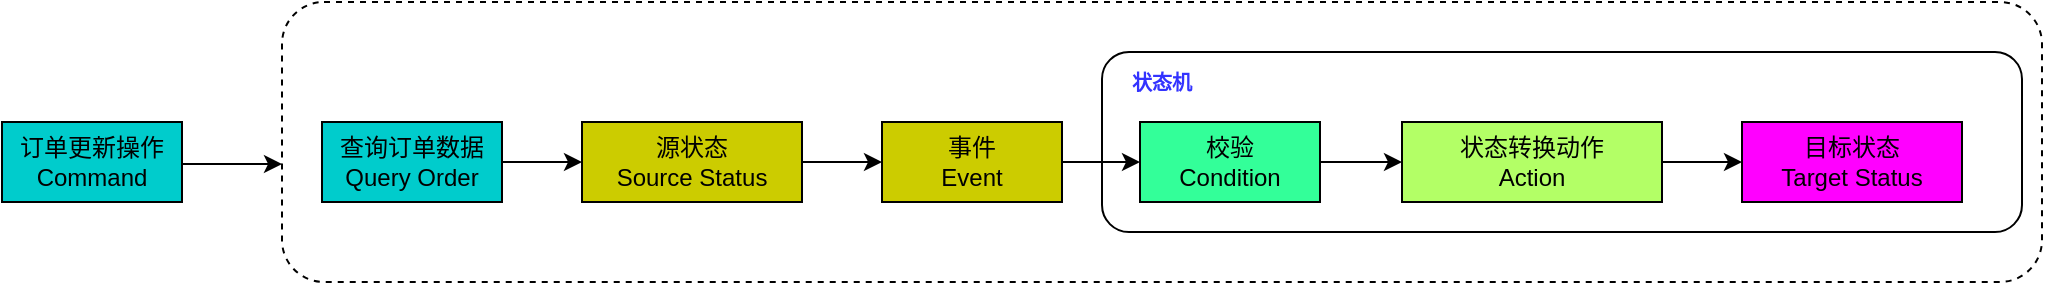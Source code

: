 <mxfile version="17.4.5" type="github" pages="6">
  <diagram id="ZCOoS9S-Dj7iNzDyLrGs" name="状态机">
    <mxGraphModel dx="1519" dy="428" grid="1" gridSize="10" guides="1" tooltips="1" connect="1" arrows="1" fold="1" page="1" pageScale="1" pageWidth="827" pageHeight="1169" math="0" shadow="0">
      <root>
        <mxCell id="0" />
        <mxCell id="1" parent="0" />
        <mxCell id="ko1O736sSrUdTwKw2PHS-1" value="" style="rounded=1;whiteSpace=wrap;html=1;shadow=0;dashed=1;" vertex="1" parent="1">
          <mxGeometry x="-20" y="410" width="880" height="140" as="geometry" />
        </mxCell>
        <mxCell id="ko1O736sSrUdTwKw2PHS-2" value="" style="edgeStyle=orthogonalEdgeStyle;rounded=0;orthogonalLoop=1;jettySize=auto;html=1;" edge="1" parent="1" source="ko1O736sSrUdTwKw2PHS-3" target="ko1O736sSrUdTwKw2PHS-5">
          <mxGeometry relative="1" as="geometry" />
        </mxCell>
        <mxCell id="ko1O736sSrUdTwKw2PHS-3" value="源状态&lt;br&gt;Source Status" style="rounded=0;whiteSpace=wrap;html=1;fillColor=#CCCC00;" vertex="1" parent="1">
          <mxGeometry x="130" y="470" width="110" height="40" as="geometry" />
        </mxCell>
        <mxCell id="ko1O736sSrUdTwKw2PHS-5" value="事件&lt;br&gt;Event" style="rounded=0;whiteSpace=wrap;html=1;fillColor=#CCCC00;" vertex="1" parent="1">
          <mxGeometry x="280" y="470" width="90" height="40" as="geometry" />
        </mxCell>
        <mxCell id="ko1O736sSrUdTwKw2PHS-9" value="" style="edgeStyle=orthogonalEdgeStyle;rounded=0;orthogonalLoop=1;jettySize=auto;html=1;" edge="1" parent="1" source="ko1O736sSrUdTwKw2PHS-10" target="ko1O736sSrUdTwKw2PHS-3">
          <mxGeometry relative="1" as="geometry" />
        </mxCell>
        <mxCell id="ko1O736sSrUdTwKw2PHS-10" value="查询订单数据&lt;br&gt;Query&amp;nbsp;Order" style="rounded=0;whiteSpace=wrap;html=1;fillColor=#00CCCC;" vertex="1" parent="1">
          <mxGeometry y="470" width="90" height="40" as="geometry" />
        </mxCell>
        <mxCell id="YeYSznBJVSvvSSQ_Lm_k-2" style="edgeStyle=elbowEdgeStyle;rounded=0;orthogonalLoop=1;jettySize=auto;elbow=vertical;html=1;entryX=0;entryY=0.58;entryDx=0;entryDy=0;entryPerimeter=0;fontSize=10;fontColor=#3333FF;strokeWidth=1;fillColor=#97D077;" edge="1" parent="1" source="YeYSznBJVSvvSSQ_Lm_k-1" target="ko1O736sSrUdTwKw2PHS-1">
          <mxGeometry relative="1" as="geometry" />
        </mxCell>
        <mxCell id="YeYSznBJVSvvSSQ_Lm_k-1" value="订单更新操作&lt;br&gt;Command" style="rounded=0;whiteSpace=wrap;html=1;fillColor=#00CCCC;" vertex="1" parent="1">
          <mxGeometry x="-160" y="470" width="90" height="40" as="geometry" />
        </mxCell>
        <mxCell id="YeYSznBJVSvvSSQ_Lm_k-3" value="" style="rounded=1;whiteSpace=wrap;html=1;shadow=0;" vertex="1" parent="1">
          <mxGeometry x="390" y="435" width="460" height="90" as="geometry" />
        </mxCell>
        <mxCell id="ko1O736sSrUdTwKw2PHS-6" value="目标状态&lt;br&gt;Target Status" style="rounded=0;whiteSpace=wrap;html=1;fillColor=#FF00FF;" vertex="1" parent="1">
          <mxGeometry x="710" y="470" width="110" height="40" as="geometry" />
        </mxCell>
        <mxCell id="ko1O736sSrUdTwKw2PHS-8" value="状态转换动作&lt;br&gt;Action" style="rounded=0;whiteSpace=wrap;html=1;fillColor=#B3FF66;" vertex="1" parent="1">
          <mxGeometry x="540" y="470" width="130" height="40" as="geometry" />
        </mxCell>
        <mxCell id="ko1O736sSrUdTwKw2PHS-12" value="校验&lt;br&gt;Condition" style="rounded=0;whiteSpace=wrap;html=1;fillColor=#33FF99;" vertex="1" parent="1">
          <mxGeometry x="409" y="470" width="90" height="40" as="geometry" />
        </mxCell>
        <mxCell id="ko1O736sSrUdTwKw2PHS-4" value="" style="edgeStyle=orthogonalEdgeStyle;rounded=0;orthogonalLoop=1;jettySize=auto;html=1;" edge="1" parent="1" source="ko1O736sSrUdTwKw2PHS-5" target="ko1O736sSrUdTwKw2PHS-12">
          <mxGeometry relative="1" as="geometry" />
        </mxCell>
        <mxCell id="ko1O736sSrUdTwKw2PHS-11" value="" style="edgeStyle=orthogonalEdgeStyle;rounded=0;orthogonalLoop=1;jettySize=auto;html=1;" edge="1" parent="1" source="ko1O736sSrUdTwKw2PHS-12" target="ko1O736sSrUdTwKw2PHS-8">
          <mxGeometry relative="1" as="geometry">
            <Array as="points">
              <mxPoint x="510" y="490" />
              <mxPoint x="510" y="490" />
            </Array>
          </mxGeometry>
        </mxCell>
        <mxCell id="ko1O736sSrUdTwKw2PHS-7" value="" style="edgeStyle=orthogonalEdgeStyle;rounded=0;orthogonalLoop=1;jettySize=auto;html=1;" edge="1" parent="1" source="ko1O736sSrUdTwKw2PHS-8" target="ko1O736sSrUdTwKw2PHS-6">
          <mxGeometry relative="1" as="geometry" />
        </mxCell>
        <mxCell id="YeYSznBJVSvvSSQ_Lm_k-4" value="&lt;b&gt;状态机&lt;/b&gt;" style="text;html=1;strokeColor=none;fillColor=none;align=center;verticalAlign=middle;whiteSpace=wrap;rounded=0;shadow=0;fontSize=10;fontColor=#3333FF;" vertex="1" parent="1">
          <mxGeometry x="390" y="435" width="60" height="30" as="geometry" />
        </mxCell>
      </root>
    </mxGraphModel>
  </diagram>
  <diagram id="1pc73RwhT8wiNbV-clnJ" name="Page-2">
    <mxGraphModel dx="1519" dy="428" grid="1" gridSize="10" guides="1" tooltips="1" connect="1" arrows="1" fold="1" page="1" pageScale="1" pageWidth="827" pageHeight="1169" math="0" shadow="0">
      <root>
        <mxCell id="0" />
        <mxCell id="1" parent="0" />
        <mxCell id="9CDG5ZqfTBgbnkHL_mck-49" value="" style="rounded=1;whiteSpace=wrap;html=1;shadow=0;dashed=1;" vertex="1" parent="1">
          <mxGeometry x="-110" y="100" width="860" height="100" as="geometry" />
        </mxCell>
        <mxCell id="9CDG5ZqfTBgbnkHL_mck-37" value="" style="rounded=0;whiteSpace=wrap;html=1;fillColor=#33FF99;shadow=0;" vertex="1" parent="1">
          <mxGeometry x="-90" y="250" width="860" height="180" as="geometry" />
        </mxCell>
        <mxCell id="9CDG5ZqfTBgbnkHL_mck-8" value="" style="edgeStyle=orthogonalEdgeStyle;rounded=0;orthogonalLoop=1;jettySize=auto;html=1;" edge="1" parent="1" source="9CDG5ZqfTBgbnkHL_mck-9" target="9CDG5ZqfTBgbnkHL_mck-11">
          <mxGeometry relative="1" as="geometry" />
        </mxCell>
        <mxCell id="9CDG5ZqfTBgbnkHL_mck-9" value="源状态&lt;br&gt;Source Status" style="rounded=0;whiteSpace=wrap;html=1;fillColor=#CCCC00;" vertex="1" parent="1">
          <mxGeometry x="40" y="140" width="110" height="40" as="geometry" />
        </mxCell>
        <mxCell id="9CDG5ZqfTBgbnkHL_mck-21" value="" style="edgeStyle=orthogonalEdgeStyle;rounded=0;orthogonalLoop=1;jettySize=auto;html=1;" edge="1" parent="1" source="9CDG5ZqfTBgbnkHL_mck-11" target="9CDG5ZqfTBgbnkHL_mck-19">
          <mxGeometry relative="1" as="geometry" />
        </mxCell>
        <mxCell id="9CDG5ZqfTBgbnkHL_mck-11" value="事件&lt;br&gt;Event" style="rounded=0;whiteSpace=wrap;html=1;fillColor=#CCCC00;" vertex="1" parent="1">
          <mxGeometry x="190" y="140" width="90" height="40" as="geometry" />
        </mxCell>
        <mxCell id="9CDG5ZqfTBgbnkHL_mck-12" value="目标状态&lt;br&gt;Target Status" style="rounded=0;whiteSpace=wrap;html=1;fillColor=#FF00FF;" vertex="1" parent="1">
          <mxGeometry x="620" y="140" width="110" height="40" as="geometry" />
        </mxCell>
        <mxCell id="9CDG5ZqfTBgbnkHL_mck-13" value="" style="edgeStyle=orthogonalEdgeStyle;rounded=0;orthogonalLoop=1;jettySize=auto;html=1;" edge="1" parent="1" source="9CDG5ZqfTBgbnkHL_mck-14" target="9CDG5ZqfTBgbnkHL_mck-12">
          <mxGeometry relative="1" as="geometry" />
        </mxCell>
        <mxCell id="9CDG5ZqfTBgbnkHL_mck-14" value="状态转换动作&lt;br&gt;Action" style="rounded=0;whiteSpace=wrap;html=1;fillColor=#B3FF66;" vertex="1" parent="1">
          <mxGeometry x="450" y="140" width="130" height="40" as="geometry" />
        </mxCell>
        <mxCell id="9CDG5ZqfTBgbnkHL_mck-16" value="" style="edgeStyle=orthogonalEdgeStyle;rounded=0;orthogonalLoop=1;jettySize=auto;html=1;" edge="1" parent="1" source="9CDG5ZqfTBgbnkHL_mck-15" target="9CDG5ZqfTBgbnkHL_mck-9">
          <mxGeometry relative="1" as="geometry" />
        </mxCell>
        <mxCell id="9CDG5ZqfTBgbnkHL_mck-15" value="查询订单数据&lt;br&gt;Query&amp;nbsp;Order" style="rounded=0;whiteSpace=wrap;html=1;fillColor=#00CCCC;" vertex="1" parent="1">
          <mxGeometry x="-90" y="140" width="90" height="40" as="geometry" />
        </mxCell>
        <mxCell id="9CDG5ZqfTBgbnkHL_mck-29" value="" style="edgeStyle=orthogonalEdgeStyle;rounded=0;orthogonalLoop=1;jettySize=auto;html=1;" edge="1" parent="1" source="9CDG5ZqfTBgbnkHL_mck-17" target="9CDG5ZqfTBgbnkHL_mck-23">
          <mxGeometry relative="1" as="geometry" />
        </mxCell>
        <mxCell id="9CDG5ZqfTBgbnkHL_mck-17" value="执行前&lt;br&gt;before" style="rounded=0;whiteSpace=wrap;html=1;fillColor=#00CCCC;" vertex="1" parent="1">
          <mxGeometry x="-70" y="310" width="90" height="40" as="geometry" />
        </mxCell>
        <mxCell id="9CDG5ZqfTBgbnkHL_mck-22" value="" style="edgeStyle=orthogonalEdgeStyle;rounded=0;orthogonalLoop=1;jettySize=auto;html=1;" edge="1" parent="1" source="9CDG5ZqfTBgbnkHL_mck-19" target="9CDG5ZqfTBgbnkHL_mck-14">
          <mxGeometry relative="1" as="geometry" />
        </mxCell>
        <mxCell id="9CDG5ZqfTBgbnkHL_mck-19" value="校验&lt;br&gt;Condition" style="rounded=0;whiteSpace=wrap;html=1;fillColor=#33FF99;" vertex="1" parent="1">
          <mxGeometry x="319" y="140" width="90" height="40" as="geometry" />
        </mxCell>
        <mxCell id="9CDG5ZqfTBgbnkHL_mck-32" value="" style="edgeStyle=orthogonalEdgeStyle;rounded=0;orthogonalLoop=1;jettySize=auto;html=1;" edge="1" parent="1" source="9CDG5ZqfTBgbnkHL_mck-23" target="9CDG5ZqfTBgbnkHL_mck-24">
          <mxGeometry relative="1" as="geometry" />
        </mxCell>
        <mxCell id="9CDG5ZqfTBgbnkHL_mck-124" style="edgeStyle=orthogonalEdgeStyle;rounded=0;orthogonalLoop=1;jettySize=auto;html=1;fontSize=18;fontColor=#3333FF;elbow=vertical;curved=1;" edge="1" parent="1" source="9CDG5ZqfTBgbnkHL_mck-23" target="9CDG5ZqfTBgbnkHL_mck-138">
          <mxGeometry relative="1" as="geometry">
            <mxPoint x="1.18" y="469.62" as="targetPoint" />
            <Array as="points">
              <mxPoint x="115" y="380" />
              <mxPoint x="-7" y="380" />
            </Array>
          </mxGeometry>
        </mxCell>
        <mxCell id="9CDG5ZqfTBgbnkHL_mck-23" value="执行中&lt;br&gt;doAction" style="rounded=0;whiteSpace=wrap;html=1;fillColor=#00CCCC;" vertex="1" parent="1">
          <mxGeometry x="70" y="310" width="90" height="40" as="geometry" />
        </mxCell>
        <mxCell id="9CDG5ZqfTBgbnkHL_mck-34" value="" style="edgeStyle=orthogonalEdgeStyle;rounded=0;orthogonalLoop=1;jettySize=auto;html=1;" edge="1" parent="1" source="9CDG5ZqfTBgbnkHL_mck-24" target="9CDG5ZqfTBgbnkHL_mck-25">
          <mxGeometry relative="1" as="geometry" />
        </mxCell>
        <mxCell id="9CDG5ZqfTBgbnkHL_mck-137" style="edgeStyle=elbowEdgeStyle;rounded=0;orthogonalLoop=1;jettySize=auto;html=1;dashed=1;fontSize=12;fontColor=#3333FF;elbow=vertical;fontStyle=1;strokeWidth=2;" edge="1" parent="1" source="9CDG5ZqfTBgbnkHL_mck-24" target="9CDG5ZqfTBgbnkHL_mck-133">
          <mxGeometry relative="1" as="geometry" />
        </mxCell>
        <mxCell id="9CDG5ZqfTBgbnkHL_mck-24" value="持久化数据&lt;br&gt;persistence" style="rounded=0;whiteSpace=wrap;html=1;fillColor=#00CCCC;" vertex="1" parent="1">
          <mxGeometry x="210" y="310" width="90" height="40" as="geometry" />
        </mxCell>
        <mxCell id="9CDG5ZqfTBgbnkHL_mck-35" value="" style="edgeStyle=orthogonalEdgeStyle;rounded=0;orthogonalLoop=1;jettySize=auto;html=1;" edge="1" parent="1" source="9CDG5ZqfTBgbnkHL_mck-25" target="9CDG5ZqfTBgbnkHL_mck-28">
          <mxGeometry relative="1" as="geometry" />
        </mxCell>
        <mxCell id="9CDG5ZqfTBgbnkHL_mck-134" style="edgeStyle=elbowEdgeStyle;orthogonalLoop=1;jettySize=auto;elbow=vertical;html=1;entryX=0.5;entryY=0;entryDx=0;entryDy=0;dashed=1;fontSize=12;fontColor=#3333FF;fillColor=#97D077;fontStyle=1;rounded=0;strokeWidth=2;" edge="1" parent="1" source="9CDG5ZqfTBgbnkHL_mck-25" target="9CDG5ZqfTBgbnkHL_mck-133">
          <mxGeometry relative="1" as="geometry" />
        </mxCell>
        <mxCell id="9CDG5ZqfTBgbnkHL_mck-25" value="发送数据变更MQ&lt;br&gt;sendMessage" style="rounded=0;whiteSpace=wrap;html=1;fillColor=#00CCCC;" vertex="1" parent="1">
          <mxGeometry x="340" y="310" width="110" height="40" as="geometry" />
        </mxCell>
        <mxCell id="9CDG5ZqfTBgbnkHL_mck-36" value="" style="edgeStyle=orthogonalEdgeStyle;rounded=0;orthogonalLoop=1;jettySize=auto;html=1;" edge="1" parent="1" source="9CDG5ZqfTBgbnkHL_mck-28" target="9CDG5ZqfTBgbnkHL_mck-33">
          <mxGeometry relative="1" as="geometry" />
        </mxCell>
        <mxCell id="9CDG5ZqfTBgbnkHL_mck-28" value="数据埋点&lt;br&gt;metrics" style="rounded=0;whiteSpace=wrap;html=1;fillColor=#00CCCC;" vertex="1" parent="1">
          <mxGeometry x="500" y="310" width="90" height="40" as="geometry" />
        </mxCell>
        <mxCell id="9CDG5ZqfTBgbnkHL_mck-33" value="执行后&lt;br&gt;after" style="rounded=0;whiteSpace=wrap;html=1;fillColor=#00CCCC;" vertex="1" parent="1">
          <mxGeometry x="650" y="310" width="90" height="40" as="geometry" />
        </mxCell>
        <mxCell id="9CDG5ZqfTBgbnkHL_mck-44" value="" style="shape=flexArrow;endArrow=classic;html=1;rounded=0;" edge="1" parent="1">
          <mxGeometry width="50" height="50" relative="1" as="geometry">
            <mxPoint x="515" y="200" as="sourcePoint" />
            <mxPoint x="514.5" y="250" as="targetPoint" />
          </mxGeometry>
        </mxCell>
        <mxCell id="9CDG5ZqfTBgbnkHL_mck-45" value="告警&lt;br&gt;alert" style="rounded=0;whiteSpace=wrap;html=1;fillColor=#CC0066;" vertex="1" parent="1">
          <mxGeometry x="100" y="380" width="90" height="40" as="geometry" />
        </mxCell>
        <mxCell id="9CDG5ZqfTBgbnkHL_mck-46" value="回滚&lt;br&gt;rollback" style="rounded=0;whiteSpace=wrap;html=1;fillColor=#00FF00;" vertex="1" parent="1">
          <mxGeometry x="470" y="380" width="90" height="40" as="geometry" />
        </mxCell>
        <mxCell id="9CDG5ZqfTBgbnkHL_mck-48" value="BaseOrderAction" style="text;html=1;strokeColor=none;fillColor=none;align=center;verticalAlign=middle;whiteSpace=wrap;rounded=0;shadow=0;" vertex="1" parent="1">
          <mxGeometry x="-55" y="260" width="60" height="30" as="geometry" />
        </mxCell>
        <mxCell id="9CDG5ZqfTBgbnkHL_mck-55" style="edgeStyle=none;rounded=0;orthogonalLoop=1;jettySize=auto;html=1;entryX=-0.002;entryY=0.61;entryDx=0;entryDy=0;entryPerimeter=0;fontSize=18;" edge="1" parent="1" source="9CDG5ZqfTBgbnkHL_mck-51" target="9CDG5ZqfTBgbnkHL_mck-49">
          <mxGeometry relative="1" as="geometry" />
        </mxCell>
        <mxCell id="9CDG5ZqfTBgbnkHL_mck-51" value="订单更新操作&lt;br&gt;Command" style="rounded=0;whiteSpace=wrap;html=1;fillColor=#00CCCC;" vertex="1" parent="1">
          <mxGeometry x="-260" y="140" width="90" height="40" as="geometry" />
        </mxCell>
        <mxCell id="9CDG5ZqfTBgbnkHL_mck-54" value="&lt;font style=&quot;font-size: 18px&quot;&gt;&lt;b&gt;Lock&lt;/b&gt;&lt;/font&gt;" style="text;html=1;strokeColor=none;fillColor=none;align=center;verticalAlign=middle;whiteSpace=wrap;rounded=0;shadow=0;dashed=1;" vertex="1" parent="1">
          <mxGeometry x="-90" y="100" width="60" height="30" as="geometry" />
        </mxCell>
        <mxCell id="9CDG5ZqfTBgbnkHL_mck-133" value="一致性解决方案&lt;br&gt;事务MQ消息" style="rounded=1;whiteSpace=wrap;html=1;shadow=0;fontSize=12;fontColor=#3333FF;fillColor=#FFFFFF;" vertex="1" parent="1">
          <mxGeometry x="270" y="539.5" width="120" height="60" as="geometry" />
        </mxCell>
        <mxCell id="9CDG5ZqfTBgbnkHL_mck-138" value="" style="rounded=1;whiteSpace=wrap;html=1;shadow=0;dashed=1;fontSize=18;fillColor=#FFFFFF;" vertex="1" parent="1">
          <mxGeometry x="-220" y="490" width="470" height="370" as="geometry" />
        </mxCell>
        <mxCell id="9CDG5ZqfTBgbnkHL_mck-139" style="edgeStyle=elbowEdgeStyle;rounded=0;orthogonalLoop=1;jettySize=auto;html=1;entryX=0;entryY=0.5;entryDx=0;entryDy=0;fontSize=12;" edge="1" parent="1" source="9CDG5ZqfTBgbnkHL_mck-146" target="9CDG5ZqfTBgbnkHL_mck-149">
          <mxGeometry relative="1" as="geometry" />
        </mxCell>
        <mxCell id="9CDG5ZqfTBgbnkHL_mck-140" style="edgeStyle=orthogonalEdgeStyle;rounded=0;orthogonalLoop=1;jettySize=auto;html=1;entryX=0;entryY=0.5;entryDx=0;entryDy=0;fontSize=12;" edge="1" parent="1" source="9CDG5ZqfTBgbnkHL_mck-146" target="9CDG5ZqfTBgbnkHL_mck-153">
          <mxGeometry relative="1" as="geometry" />
        </mxCell>
        <mxCell id="9CDG5ZqfTBgbnkHL_mck-141" style="edgeStyle=orthogonalEdgeStyle;rounded=0;orthogonalLoop=1;jettySize=auto;html=1;entryX=0;entryY=0.5;entryDx=0;entryDy=0;fontSize=12;elbow=vertical;" edge="1" parent="1" source="9CDG5ZqfTBgbnkHL_mck-146" target="9CDG5ZqfTBgbnkHL_mck-147">
          <mxGeometry relative="1" as="geometry" />
        </mxCell>
        <mxCell id="9CDG5ZqfTBgbnkHL_mck-142" style="edgeStyle=orthogonalEdgeStyle;rounded=0;orthogonalLoop=1;jettySize=auto;html=1;entryX=0;entryY=0.5;entryDx=0;entryDy=0;fontSize=12;elbow=vertical;" edge="1" parent="1" source="9CDG5ZqfTBgbnkHL_mck-146" target="9CDG5ZqfTBgbnkHL_mck-157">
          <mxGeometry relative="1" as="geometry" />
        </mxCell>
        <mxCell id="9CDG5ZqfTBgbnkHL_mck-143" style="edgeStyle=orthogonalEdgeStyle;rounded=0;orthogonalLoop=1;jettySize=auto;html=1;entryX=0;entryY=0.5;entryDx=0;entryDy=0;fontSize=18;fontColor=#3333FF;elbow=vertical;" edge="1" parent="1" source="9CDG5ZqfTBgbnkHL_mck-146" target="9CDG5ZqfTBgbnkHL_mck-158">
          <mxGeometry relative="1" as="geometry" />
        </mxCell>
        <mxCell id="9CDG5ZqfTBgbnkHL_mck-144" style="edgeStyle=orthogonalEdgeStyle;rounded=0;orthogonalLoop=1;jettySize=auto;html=1;entryX=0;entryY=0.5;entryDx=0;entryDy=0;fontSize=18;fontColor=#3333FF;elbow=vertical;" edge="1" parent="1" source="9CDG5ZqfTBgbnkHL_mck-146" target="9CDG5ZqfTBgbnkHL_mck-151">
          <mxGeometry relative="1" as="geometry" />
        </mxCell>
        <mxCell id="9CDG5ZqfTBgbnkHL_mck-145" style="edgeStyle=orthogonalEdgeStyle;rounded=0;orthogonalLoop=1;jettySize=auto;html=1;entryX=0;entryY=0.5;entryDx=0;entryDy=0;fontSize=18;fontColor=#3333FF;elbow=vertical;" edge="1" parent="1" source="9CDG5ZqfTBgbnkHL_mck-146" target="9CDG5ZqfTBgbnkHL_mck-155">
          <mxGeometry relative="1" as="geometry" />
        </mxCell>
        <mxCell id="9CDG5ZqfTBgbnkHL_mck-146" value="Action" style="rounded=1;whiteSpace=wrap;html=1;shadow=0;fontSize=18;fillColor=#CCFFFF;arcSize=0;direction=east;" vertex="1" parent="1">
          <mxGeometry x="-200" y="632.5" width="60" height="57.5" as="geometry" />
        </mxCell>
        <mxCell id="9CDG5ZqfTBgbnkHL_mck-147" value="&lt;font style=&quot;font-size: 12px&quot;&gt;&lt;font style=&quot;font-size: 12px;&quot;&gt;下单&lt;/font&gt;&lt;font style=&quot;font-size: 12px;&quot;&gt;Action&lt;/font&gt;&lt;/font&gt;" style="rounded=1;whiteSpace=wrap;html=1;shadow=0;fontSize=12;fillColor=#33FFFF;" vertex="1" parent="1">
          <mxGeometry x="-60" y="510" width="70" height="30" as="geometry" />
        </mxCell>
        <mxCell id="9CDG5ZqfTBgbnkHL_mck-148" style="edgeStyle=orthogonalEdgeStyle;rounded=0;orthogonalLoop=1;jettySize=auto;html=1;entryX=0;entryY=0.5;entryDx=0;entryDy=0;fontSize=18;fontColor=#3333FF;elbow=vertical;" edge="1" parent="1" source="9CDG5ZqfTBgbnkHL_mck-149" target="9CDG5ZqfTBgbnkHL_mck-160">
          <mxGeometry relative="1" as="geometry" />
        </mxCell>
        <mxCell id="9CDG5ZqfTBgbnkHL_mck-149" value="&lt;font style=&quot;font-size: 12px&quot;&gt;&lt;font style=&quot;font-size: 12px&quot;&gt;确单Action&lt;/font&gt;&lt;/font&gt;" style="rounded=1;whiteSpace=wrap;html=1;shadow=0;fontSize=12;fillColor=#33FFFF;" vertex="1" parent="1">
          <mxGeometry x="-60" y="554.5" width="70" height="30" as="geometry" />
        </mxCell>
        <mxCell id="9CDG5ZqfTBgbnkHL_mck-150" style="edgeStyle=orthogonalEdgeStyle;rounded=0;orthogonalLoop=1;jettySize=auto;html=1;entryX=0;entryY=0.5;entryDx=0;entryDy=0;fontSize=18;fontColor=#3333FF;elbow=vertical;" edge="1" parent="1" source="9CDG5ZqfTBgbnkHL_mck-151" target="9CDG5ZqfTBgbnkHL_mck-160">
          <mxGeometry relative="1" as="geometry" />
        </mxCell>
        <mxCell id="9CDG5ZqfTBgbnkHL_mck-151" value="&lt;font style=&quot;font-size: 12px&quot;&gt;&lt;font style=&quot;font-size: 12px&quot;&gt;派单Action&lt;/font&gt;&lt;/font&gt;" style="rounded=1;whiteSpace=wrap;html=1;shadow=0;fontSize=12;fillColor=#33FFFF;" vertex="1" parent="1">
          <mxGeometry x="-60" y="600" width="70" height="30" as="geometry" />
        </mxCell>
        <mxCell id="9CDG5ZqfTBgbnkHL_mck-152" style="edgeStyle=orthogonalEdgeStyle;rounded=0;orthogonalLoop=1;jettySize=auto;html=1;entryX=0;entryY=0.5;entryDx=0;entryDy=0;fontSize=18;fontColor=#3333FF;elbow=vertical;" edge="1" parent="1" source="9CDG5ZqfTBgbnkHL_mck-153" target="9CDG5ZqfTBgbnkHL_mck-160">
          <mxGeometry relative="1" as="geometry" />
        </mxCell>
        <mxCell id="9CDG5ZqfTBgbnkHL_mck-153" value="&lt;font style=&quot;font-size: 12px&quot;&gt;&lt;font style=&quot;font-size: 12px&quot;&gt;上门Action&lt;/font&gt;&lt;/font&gt;" style="rounded=1;whiteSpace=wrap;html=1;shadow=0;fontSize=12;fillColor=#33FFFF;" vertex="1" parent="1">
          <mxGeometry x="-60" y="646.25" width="70" height="30" as="geometry" />
        </mxCell>
        <mxCell id="9CDG5ZqfTBgbnkHL_mck-154" style="edgeStyle=orthogonalEdgeStyle;rounded=0;orthogonalLoop=1;jettySize=auto;html=1;entryX=0;entryY=0.5;entryDx=0;entryDy=0;fontSize=18;fontColor=#3333FF;elbow=vertical;" edge="1" parent="1" source="9CDG5ZqfTBgbnkHL_mck-155" target="9CDG5ZqfTBgbnkHL_mck-160">
          <mxGeometry relative="1" as="geometry" />
        </mxCell>
        <mxCell id="9CDG5ZqfTBgbnkHL_mck-155" value="&lt;font style=&quot;font-size: 12px&quot;&gt;&lt;font style=&quot;font-size: 12px&quot;&gt;签到Action&lt;/font&gt;&lt;/font&gt;" style="rounded=1;whiteSpace=wrap;html=1;shadow=0;fontSize=12;fillColor=#33FFFF;" vertex="1" parent="1">
          <mxGeometry x="-60" y="700" width="70" height="30" as="geometry" />
        </mxCell>
        <mxCell id="9CDG5ZqfTBgbnkHL_mck-156" style="edgeStyle=orthogonalEdgeStyle;rounded=0;orthogonalLoop=1;jettySize=auto;html=1;entryX=0;entryY=0.5;entryDx=0;entryDy=0;fontSize=18;fontColor=#3333FF;elbow=vertical;" edge="1" parent="1" source="9CDG5ZqfTBgbnkHL_mck-157" target="9CDG5ZqfTBgbnkHL_mck-160">
          <mxGeometry relative="1" as="geometry" />
        </mxCell>
        <mxCell id="9CDG5ZqfTBgbnkHL_mck-157" value="&lt;font style=&quot;font-size: 12px&quot;&gt;&lt;font style=&quot;font-size: 12px&quot;&gt;质检Action&lt;/font&gt;&lt;/font&gt;" style="rounded=1;whiteSpace=wrap;html=1;shadow=0;fontSize=12;fillColor=#33FFFF;" vertex="1" parent="1">
          <mxGeometry x="-60" y="750" width="70" height="30" as="geometry" />
        </mxCell>
        <mxCell id="9CDG5ZqfTBgbnkHL_mck-158" value="&lt;font style=&quot;font-size: 12px&quot;&gt;&lt;font style=&quot;font-size: 12px&quot;&gt;......Action&lt;/font&gt;&lt;/font&gt;" style="rounded=1;whiteSpace=wrap;html=1;shadow=0;fontSize=12;fillColor=#33FFFF;" vertex="1" parent="1">
          <mxGeometry x="-60" y="820" width="70" height="30" as="geometry" />
        </mxCell>
        <mxCell id="9CDG5ZqfTBgbnkHL_mck-159" value="&lt;font style=&quot;font-size: 18px&quot; color=&quot;#3333ff&quot;&gt;&lt;b&gt;&lt;i&gt;......&lt;/i&gt;&lt;/b&gt;&lt;/font&gt;" style="text;html=1;strokeColor=none;fillColor=none;align=center;verticalAlign=middle;whiteSpace=wrap;rounded=0;shadow=0;fontSize=12;" vertex="1" parent="1">
          <mxGeometry x="-55" y="790" width="55" height="20" as="geometry" />
        </mxCell>
        <mxCell id="9CDG5ZqfTBgbnkHL_mck-160" value="调用外部RPC接口" style="rounded=1;whiteSpace=wrap;html=1;shadow=0;fontSize=12;fillColor=#FFFFFF;" vertex="1" parent="1">
          <mxGeometry x="87.5" y="635" width="120" height="52.5" as="geometry" />
        </mxCell>
        <mxCell id="9CDG5ZqfTBgbnkHL_mck-161" value="&lt;ol style=&quot;font-size: 12px&quot;&gt;&lt;li style=&quot;text-align: left ; font-size: 12px&quot;&gt;&lt;font style=&quot;font-size: 12px&quot;&gt;上游重试&lt;br style=&quot;font-size: 12px&quot;&gt;&lt;/font&gt;&lt;/li&gt;&lt;li style=&quot;text-align: left ; font-size: 12px&quot;&gt;&lt;span style=&quot;font-size: 12px&quot;&gt;&lt;font style=&quot;font-size: 12px&quot;&gt;服务内消费MQ消息重试&lt;/font&gt;&lt;/span&gt;&lt;/li&gt;&lt;li style=&quot;text-align: left ; font-size: 12px&quot;&gt;&lt;span style=&quot;font-size: 12px&quot;&gt;&lt;font style=&quot;font-size: 12px&quot;&gt;服务内执行定时任务重试&lt;/font&gt;&lt;/span&gt;&lt;/li&gt;&lt;/ol&gt;&lt;div style=&quot;text-align: left ; font-size: 12px&quot;&gt;&lt;/div&gt;" style="text;html=1;strokeColor=none;fillColor=none;align=center;verticalAlign=middle;whiteSpace=wrap;rounded=0;shadow=0;fontSize=12;fontColor=#3333FF;" vertex="1" parent="1">
          <mxGeometry x="45" y="750" width="205" height="60" as="geometry" />
        </mxCell>
        <mxCell id="9CDG5ZqfTBgbnkHL_mck-162" value="一致性解决方案" style="text;html=1;strokeColor=none;fillColor=none;align=center;verticalAlign=middle;whiteSpace=wrap;rounded=0;shadow=0;fontSize=18;fontColor=#3333FF;" vertex="1" parent="1">
          <mxGeometry x="70" y="710" width="130" height="40" as="geometry" />
        </mxCell>
        <mxCell id="9CDG5ZqfTBgbnkHL_mck-216" value="" style="rounded=1;whiteSpace=wrap;html=1;shadow=0;dashed=1;fontSize=18;fillColor=#FFFFFF;" vertex="1" parent="1">
          <mxGeometry x="410" y="490" width="740" height="370" as="geometry" />
        </mxCell>
        <mxCell id="9CDG5ZqfTBgbnkHL_mck-217" style="edgeStyle=elbowEdgeStyle;rounded=0;orthogonalLoop=1;jettySize=auto;html=1;entryX=0;entryY=0.5;entryDx=0;entryDy=0;fontSize=12;" edge="1" parent="1" source="9CDG5ZqfTBgbnkHL_mck-224" target="9CDG5ZqfTBgbnkHL_mck-227">
          <mxGeometry relative="1" as="geometry" />
        </mxCell>
        <mxCell id="9CDG5ZqfTBgbnkHL_mck-218" style="edgeStyle=orthogonalEdgeStyle;rounded=0;orthogonalLoop=1;jettySize=auto;html=1;entryX=0;entryY=0.5;entryDx=0;entryDy=0;fontSize=12;" edge="1" parent="1" source="9CDG5ZqfTBgbnkHL_mck-224" target="9CDG5ZqfTBgbnkHL_mck-231">
          <mxGeometry relative="1" as="geometry" />
        </mxCell>
        <mxCell id="9CDG5ZqfTBgbnkHL_mck-219" style="edgeStyle=orthogonalEdgeStyle;rounded=0;orthogonalLoop=1;jettySize=auto;html=1;entryX=0;entryY=0.5;entryDx=0;entryDy=0;fontSize=12;elbow=vertical;" edge="1" parent="1" source="9CDG5ZqfTBgbnkHL_mck-224" target="9CDG5ZqfTBgbnkHL_mck-225">
          <mxGeometry relative="1" as="geometry" />
        </mxCell>
        <mxCell id="9CDG5ZqfTBgbnkHL_mck-220" style="edgeStyle=orthogonalEdgeStyle;rounded=0;orthogonalLoop=1;jettySize=auto;html=1;entryX=0;entryY=0.5;entryDx=0;entryDy=0;fontSize=12;elbow=vertical;" edge="1" parent="1" source="9CDG5ZqfTBgbnkHL_mck-224" target="9CDG5ZqfTBgbnkHL_mck-235">
          <mxGeometry relative="1" as="geometry" />
        </mxCell>
        <mxCell id="9CDG5ZqfTBgbnkHL_mck-221" style="edgeStyle=orthogonalEdgeStyle;rounded=0;orthogonalLoop=1;jettySize=auto;html=1;entryX=0;entryY=0.5;entryDx=0;entryDy=0;fontSize=18;fontColor=#3333FF;elbow=vertical;" edge="1" parent="1" source="9CDG5ZqfTBgbnkHL_mck-224" target="9CDG5ZqfTBgbnkHL_mck-236">
          <mxGeometry relative="1" as="geometry" />
        </mxCell>
        <mxCell id="9CDG5ZqfTBgbnkHL_mck-222" style="edgeStyle=orthogonalEdgeStyle;rounded=0;orthogonalLoop=1;jettySize=auto;html=1;entryX=0;entryY=0.5;entryDx=0;entryDy=0;fontSize=18;fontColor=#3333FF;elbow=vertical;" edge="1" parent="1" source="9CDG5ZqfTBgbnkHL_mck-224" target="9CDG5ZqfTBgbnkHL_mck-229">
          <mxGeometry relative="1" as="geometry" />
        </mxCell>
        <mxCell id="9CDG5ZqfTBgbnkHL_mck-223" style="edgeStyle=orthogonalEdgeStyle;rounded=0;orthogonalLoop=1;jettySize=auto;html=1;entryX=0;entryY=0.5;entryDx=0;entryDy=0;fontSize=18;fontColor=#3333FF;elbow=vertical;" edge="1" parent="1" source="9CDG5ZqfTBgbnkHL_mck-224" target="9CDG5ZqfTBgbnkHL_mck-233">
          <mxGeometry relative="1" as="geometry" />
        </mxCell>
        <mxCell id="9CDG5ZqfTBgbnkHL_mck-224" value="&lt;span style=&quot;font-size: 14px&quot;&gt;MsgProcessor&lt;/span&gt;" style="rounded=1;whiteSpace=wrap;html=1;shadow=0;fontSize=18;fillColor=#CCFFFF;arcSize=0;direction=east;" vertex="1" parent="1">
          <mxGeometry x="620" y="632.5" width="94" height="57.5" as="geometry" />
        </mxCell>
        <mxCell id="9CDG5ZqfTBgbnkHL_mck-225" value="&lt;font style=&quot;font-size: 10px;&quot;&gt;绑定隐私号Processor&lt;/font&gt;" style="rounded=1;whiteSpace=wrap;html=1;shadow=0;fontSize=10;fillColor=#33FFFF;" vertex="1" parent="1">
          <mxGeometry x="804" y="510" width="166" height="30" as="geometry" />
        </mxCell>
        <mxCell id="9CDG5ZqfTBgbnkHL_mck-226" style="edgeStyle=orthogonalEdgeStyle;rounded=0;orthogonalLoop=1;jettySize=auto;html=1;entryX=0;entryY=0.5;entryDx=0;entryDy=0;fontSize=18;fontColor=#3333FF;elbow=vertical;" edge="1" parent="1" source="9CDG5ZqfTBgbnkHL_mck-227" target="9CDG5ZqfTBgbnkHL_mck-238">
          <mxGeometry relative="1" as="geometry" />
        </mxCell>
        <mxCell id="9CDG5ZqfTBgbnkHL_mck-227" value="解绑隐私号Processor" style="rounded=1;whiteSpace=wrap;html=1;shadow=0;fontSize=12;fillColor=#33FFFF;" vertex="1" parent="1">
          <mxGeometry x="804" y="554.5" width="166" height="30" as="geometry" />
        </mxCell>
        <mxCell id="9CDG5ZqfTBgbnkHL_mck-228" style="edgeStyle=orthogonalEdgeStyle;rounded=0;orthogonalLoop=1;jettySize=auto;html=1;entryX=0;entryY=0.5;entryDx=0;entryDy=0;fontSize=18;fontColor=#3333FF;elbow=vertical;" edge="1" parent="1" source="9CDG5ZqfTBgbnkHL_mck-229" target="9CDG5ZqfTBgbnkHL_mck-238">
          <mxGeometry relative="1" as="geometry" />
        </mxCell>
        <mxCell id="9CDG5ZqfTBgbnkHL_mck-229" value="发送短信Processor" style="rounded=1;whiteSpace=wrap;html=1;shadow=0;fontSize=12;fillColor=#33FFFF;" vertex="1" parent="1">
          <mxGeometry x="804" y="600" width="166" height="30" as="geometry" />
        </mxCell>
        <mxCell id="9CDG5ZqfTBgbnkHL_mck-230" style="edgeStyle=orthogonalEdgeStyle;rounded=0;orthogonalLoop=1;jettySize=auto;html=1;entryX=0;entryY=0.5;entryDx=0;entryDy=0;fontSize=18;fontColor=#3333FF;elbow=vertical;" edge="1" parent="1" source="9CDG5ZqfTBgbnkHL_mck-231" target="9CDG5ZqfTBgbnkHL_mck-238">
          <mxGeometry relative="1" as="geometry" />
        </mxCell>
        <mxCell id="9CDG5ZqfTBgbnkHL_mck-231" value="派单转单Processor" style="rounded=1;whiteSpace=wrap;html=1;shadow=0;fontSize=12;fillColor=#33FFFF;" vertex="1" parent="1">
          <mxGeometry x="804" y="646.25" width="166" height="30" as="geometry" />
        </mxCell>
        <mxCell id="9CDG5ZqfTBgbnkHL_mck-232" style="edgeStyle=orthogonalEdgeStyle;rounded=0;orthogonalLoop=1;jettySize=auto;html=1;entryX=0;entryY=0.5;entryDx=0;entryDy=0;fontSize=18;fontColor=#3333FF;elbow=vertical;" edge="1" parent="1" source="9CDG5ZqfTBgbnkHL_mck-233" target="9CDG5ZqfTBgbnkHL_mck-238">
          <mxGeometry relative="1" as="geometry" />
        </mxCell>
        <mxCell id="9CDG5ZqfTBgbnkHL_mck-233" value="新增质检报告Processor" style="rounded=1;whiteSpace=wrap;html=1;shadow=0;fontSize=12;fillColor=#33FFFF;" vertex="1" parent="1">
          <mxGeometry x="804" y="700" width="166" height="30" as="geometry" />
        </mxCell>
        <mxCell id="9CDG5ZqfTBgbnkHL_mck-234" style="edgeStyle=orthogonalEdgeStyle;rounded=0;orthogonalLoop=1;jettySize=auto;html=1;entryX=0;entryY=0.5;entryDx=0;entryDy=0;fontSize=18;fontColor=#3333FF;elbow=vertical;" edge="1" parent="1" source="9CDG5ZqfTBgbnkHL_mck-235" target="9CDG5ZqfTBgbnkHL_mck-238">
          <mxGeometry relative="1" as="geometry" />
        </mxCell>
        <mxCell id="9CDG5ZqfTBgbnkHL_mck-235" value="更新质检报告Processor" style="rounded=1;whiteSpace=wrap;html=1;shadow=0;fontSize=12;fillColor=#33FFFF;" vertex="1" parent="1">
          <mxGeometry x="804" y="750" width="166" height="30" as="geometry" />
        </mxCell>
        <mxCell id="9CDG5ZqfTBgbnkHL_mck-236" value="&lt;font style=&quot;font-size: 12px&quot;&gt;&lt;font style=&quot;font-size: 12px&quot;&gt;......&lt;/font&gt;&lt;/font&gt;Processor" style="rounded=1;whiteSpace=wrap;html=1;shadow=0;fontSize=12;fillColor=#33FFFF;" vertex="1" parent="1">
          <mxGeometry x="804" y="820" width="166" height="30" as="geometry" />
        </mxCell>
        <mxCell id="9CDG5ZqfTBgbnkHL_mck-237" value="&lt;font style=&quot;font-size: 18px&quot; color=&quot;#3333ff&quot;&gt;&lt;b&gt;&lt;i&gt;......&lt;/i&gt;&lt;/b&gt;&lt;/font&gt;" style="text;html=1;strokeColor=none;fillColor=none;align=center;verticalAlign=middle;whiteSpace=wrap;rounded=0;shadow=0;fontSize=12;" vertex="1" parent="1">
          <mxGeometry x="809" y="790" width="55" height="20" as="geometry" />
        </mxCell>
        <mxCell id="9CDG5ZqfTBgbnkHL_mck-238" value="&lt;span style=&quot;font-size: 14px&quot;&gt;消息已处理&lt;/span&gt;" style="rounded=1;whiteSpace=wrap;html=1;shadow=0;fontSize=12;fillColor=#CCFFFF;" vertex="1" parent="1">
          <mxGeometry x="1050" y="635" width="80" height="52.5" as="geometry" />
        </mxCell>
        <mxCell id="9CDG5ZqfTBgbnkHL_mck-246" value="" style="edgeStyle=elbowEdgeStyle;rounded=0;orthogonalLoop=1;jettySize=auto;elbow=vertical;html=1;fontSize=10;fontColor=#3333FF;strokeWidth=1;fillColor=#97D077;" edge="1" parent="1" source="9CDG5ZqfTBgbnkHL_mck-241" target="9CDG5ZqfTBgbnkHL_mck-245">
          <mxGeometry relative="1" as="geometry" />
        </mxCell>
        <mxCell id="9CDG5ZqfTBgbnkHL_mck-241" value="Msg" style="rounded=1;whiteSpace=wrap;html=1;shadow=0;fontSize=18;fillColor=#CCFFFF;arcSize=0;direction=east;" vertex="1" parent="1">
          <mxGeometry x="420" y="635" width="50" height="57.5" as="geometry" />
        </mxCell>
        <mxCell id="9CDG5ZqfTBgbnkHL_mck-247" value="" style="edgeStyle=elbowEdgeStyle;rounded=0;orthogonalLoop=1;jettySize=auto;elbow=vertical;html=1;fontSize=10;fontColor=#3333FF;strokeWidth=1;fillColor=#97D077;" edge="1" parent="1" source="9CDG5ZqfTBgbnkHL_mck-245" target="9CDG5ZqfTBgbnkHL_mck-224">
          <mxGeometry relative="1" as="geometry" />
        </mxCell>
        <mxCell id="9CDG5ZqfTBgbnkHL_mck-245" value="&lt;span style=&quot;font-size: 14px&quot;&gt;消息处理中&lt;/span&gt;" style="rounded=1;whiteSpace=wrap;html=1;shadow=0;fontSize=18;fillColor=#CCFFFF;arcSize=0;direction=east;" vertex="1" parent="1">
          <mxGeometry x="508" y="632.5" width="74" height="57.5" as="geometry" />
        </mxCell>
        <mxCell id="9CDG5ZqfTBgbnkHL_mck-249" value="消费幂等解决方案" style="text;html=1;strokeColor=none;fillColor=none;align=center;verticalAlign=middle;whiteSpace=wrap;rounded=0;shadow=0;fontSize=18;fontColor=#3333FF;" vertex="1" parent="1">
          <mxGeometry x="440" y="710" width="150" height="40" as="geometry" />
        </mxCell>
      </root>
    </mxGraphModel>
  </diagram>
  <diagram id="FRIsDwoeh-OpFglqoAbo" name="MQ解耦">
    <mxGraphModel dx="692" dy="428" grid="1" gridSize="10" guides="1" tooltips="1" connect="1" arrows="1" fold="1" page="1" pageScale="1" pageWidth="827" pageHeight="1169" math="0" shadow="0">
      <root>
        <mxCell id="0" />
        <mxCell id="1" parent="0" />
        <mxCell id="ts-CNmp39GKDhnfQRRmj-12" style="edgeStyle=elbowEdgeStyle;rounded=0;orthogonalLoop=1;jettySize=auto;elbow=vertical;html=1;entryX=0.5;entryY=0;entryDx=0;entryDy=0;fontSize=10;fontColor=#3333FF;strokeWidth=1;fillColor=#97D077;" edge="1" parent="1" source="p_7Or9TF3p1_nW45rMOq-1" target="ts-CNmp39GKDhnfQRRmj-3">
          <mxGeometry relative="1" as="geometry" />
        </mxCell>
        <mxCell id="ts-CNmp39GKDhnfQRRmj-13" style="edgeStyle=elbowEdgeStyle;rounded=0;orthogonalLoop=1;jettySize=auto;elbow=vertical;html=1;entryX=0.5;entryY=0;entryDx=0;entryDy=0;fontSize=10;fontColor=#3333FF;strokeWidth=1;fillColor=#97D077;" edge="1" parent="1" source="p_7Or9TF3p1_nW45rMOq-1" target="ts-CNmp39GKDhnfQRRmj-2">
          <mxGeometry relative="1" as="geometry" />
        </mxCell>
        <mxCell id="ts-CNmp39GKDhnfQRRmj-14" style="edgeStyle=elbowEdgeStyle;rounded=0;orthogonalLoop=1;jettySize=auto;elbow=vertical;html=1;fontSize=10;fontColor=#3333FF;strokeWidth=1;fillColor=#97D077;" edge="1" parent="1" source="p_7Or9TF3p1_nW45rMOq-1" target="ts-CNmp39GKDhnfQRRmj-4">
          <mxGeometry relative="1" as="geometry" />
        </mxCell>
        <mxCell id="ts-CNmp39GKDhnfQRRmj-17" value="MQ" style="edgeLabel;html=1;align=center;verticalAlign=middle;resizable=0;points=[];fontSize=10;fontColor=#3333FF;" vertex="1" connectable="0" parent="ts-CNmp39GKDhnfQRRmj-14">
          <mxGeometry x="-0.854" y="2" relative="1" as="geometry">
            <mxPoint as="offset" />
          </mxGeometry>
        </mxCell>
        <mxCell id="p_7Or9TF3p1_nW45rMOq-1" value="订单流程服务" style="rounded=0;whiteSpace=wrap;html=1;fillColor=#33FF99;shadow=0;" vertex="1" parent="1">
          <mxGeometry x="230" y="240" width="110" height="40" as="geometry" />
        </mxCell>
        <mxCell id="ts-CNmp39GKDhnfQRRmj-6" style="edgeStyle=elbowEdgeStyle;rounded=0;orthogonalLoop=1;jettySize=auto;elbow=vertical;html=1;exitX=0.5;exitY=1;exitDx=0;exitDy=0;entryX=0.5;entryY=0;entryDx=0;entryDy=0;fontSize=10;fontColor=#3333FF;strokeWidth=1;fillColor=#97D077;" edge="1" parent="1" source="T02U2VuFEfvGcx0ZzpHb-1" target="p_7Or9TF3p1_nW45rMOq-1">
          <mxGeometry relative="1" as="geometry" />
        </mxCell>
        <mxCell id="T02U2VuFEfvGcx0ZzpHb-1" value="上游业务1" style="rounded=0;whiteSpace=wrap;html=1;fillColor=#00CCCC;" vertex="1" parent="1">
          <mxGeometry x="90" y="90" width="90" height="40" as="geometry" />
        </mxCell>
        <mxCell id="ts-CNmp39GKDhnfQRRmj-7" style="edgeStyle=elbowEdgeStyle;rounded=0;orthogonalLoop=1;jettySize=auto;elbow=vertical;html=1;entryX=0.5;entryY=0;entryDx=0;entryDy=0;fontSize=10;fontColor=#3333FF;strokeWidth=1;fillColor=#97D077;" edge="1" parent="1" source="T02U2VuFEfvGcx0ZzpHb-2" target="p_7Or9TF3p1_nW45rMOq-1">
          <mxGeometry relative="1" as="geometry" />
        </mxCell>
        <mxCell id="T02U2VuFEfvGcx0ZzpHb-2" value="上游业务2" style="rounded=0;whiteSpace=wrap;html=1;fillColor=#00CCCC;" vertex="1" parent="1">
          <mxGeometry x="240" y="90" width="90" height="40" as="geometry" />
        </mxCell>
        <mxCell id="ts-CNmp39GKDhnfQRRmj-8" style="edgeStyle=elbowEdgeStyle;rounded=0;orthogonalLoop=1;jettySize=auto;elbow=vertical;html=1;entryX=0.5;entryY=0;entryDx=0;entryDy=0;fontSize=10;fontColor=#3333FF;strokeWidth=1;fillColor=#97D077;" edge="1" parent="1" source="T02U2VuFEfvGcx0ZzpHb-3" target="p_7Or9TF3p1_nW45rMOq-1">
          <mxGeometry relative="1" as="geometry" />
        </mxCell>
        <mxCell id="ts-CNmp39GKDhnfQRRmj-16" value="RPC" style="edgeLabel;html=1;align=center;verticalAlign=middle;resizable=0;points=[];fontSize=10;fontColor=#3333FF;" vertex="1" connectable="0" parent="ts-CNmp39GKDhnfQRRmj-8">
          <mxGeometry x="0.741" y="-1" relative="1" as="geometry">
            <mxPoint as="offset" />
          </mxGeometry>
        </mxCell>
        <mxCell id="T02U2VuFEfvGcx0ZzpHb-3" value="上游业务n" style="rounded=0;whiteSpace=wrap;html=1;fillColor=#00CCCC;" vertex="1" parent="1">
          <mxGeometry x="390" y="90" width="90" height="40" as="geometry" />
        </mxCell>
        <mxCell id="ts-CNmp39GKDhnfQRRmj-2" value="下游业务1" style="rounded=0;whiteSpace=wrap;html=1;fillColor=#33FFFF;" vertex="1" parent="1">
          <mxGeometry x="90" y="370" width="90" height="40" as="geometry" />
        </mxCell>
        <mxCell id="ts-CNmp39GKDhnfQRRmj-3" value="下游业务2" style="rounded=0;whiteSpace=wrap;html=1;fillColor=#33FFFF;" vertex="1" parent="1">
          <mxGeometry x="240" y="370" width="90" height="40" as="geometry" />
        </mxCell>
        <mxCell id="ts-CNmp39GKDhnfQRRmj-4" value="下游业务n" style="rounded=0;whiteSpace=wrap;html=1;fillColor=#33FFFF;" vertex="1" parent="1">
          <mxGeometry x="400" y="370" width="90" height="40" as="geometry" />
        </mxCell>
      </root>
    </mxGraphModel>
  </diagram>
  <diagram id="hyOWS-q2lua3LYJT5htS" name="模板方法">
    <mxGraphModel dx="692" dy="428" grid="1" gridSize="10" guides="1" tooltips="1" connect="1" arrows="1" fold="1" page="1" pageScale="1" pageWidth="827" pageHeight="1169" math="0" shadow="0">
      <root>
        <mxCell id="0" />
        <mxCell id="1" parent="0" />
        <mxCell id="KFMF-DFVhjcvS7P7RuIP-1" value="" style="rounded=1;whiteSpace=wrap;html=1;shadow=0;dashed=1;" vertex="1" parent="1">
          <mxGeometry x="350" y="150" width="880" height="140" as="geometry" />
        </mxCell>
        <mxCell id="KFMF-DFVhjcvS7P7RuIP-2" value="" style="edgeStyle=orthogonalEdgeStyle;rounded=0;orthogonalLoop=1;jettySize=auto;html=1;" edge="1" parent="1" source="KFMF-DFVhjcvS7P7RuIP-3" target="KFMF-DFVhjcvS7P7RuIP-4">
          <mxGeometry relative="1" as="geometry" />
        </mxCell>
        <mxCell id="KFMF-DFVhjcvS7P7RuIP-3" value="源状态&lt;br&gt;Source Status" style="rounded=0;whiteSpace=wrap;html=1;fillColor=#CCCC00;" vertex="1" parent="1">
          <mxGeometry x="500" y="210" width="110" height="40" as="geometry" />
        </mxCell>
        <mxCell id="KFMF-DFVhjcvS7P7RuIP-4" value="事件&lt;br&gt;Event" style="rounded=0;whiteSpace=wrap;html=1;fillColor=#CCCC00;" vertex="1" parent="1">
          <mxGeometry x="650" y="210" width="90" height="40" as="geometry" />
        </mxCell>
        <mxCell id="KFMF-DFVhjcvS7P7RuIP-5" value="" style="edgeStyle=orthogonalEdgeStyle;rounded=0;orthogonalLoop=1;jettySize=auto;html=1;" edge="1" parent="1" source="KFMF-DFVhjcvS7P7RuIP-6" target="KFMF-DFVhjcvS7P7RuIP-3">
          <mxGeometry relative="1" as="geometry" />
        </mxCell>
        <mxCell id="KFMF-DFVhjcvS7P7RuIP-6" value="查询订单数据&lt;br&gt;Query&amp;nbsp;Order" style="rounded=0;whiteSpace=wrap;html=1;fillColor=#00CCCC;" vertex="1" parent="1">
          <mxGeometry x="370" y="210" width="90" height="40" as="geometry" />
        </mxCell>
        <mxCell id="KFMF-DFVhjcvS7P7RuIP-7" style="edgeStyle=elbowEdgeStyle;rounded=0;orthogonalLoop=1;jettySize=auto;elbow=vertical;html=1;entryX=0;entryY=0.58;entryDx=0;entryDy=0;entryPerimeter=0;fontSize=10;fontColor=#3333FF;strokeWidth=1;fillColor=#97D077;" edge="1" parent="1" source="KFMF-DFVhjcvS7P7RuIP-8" target="KFMF-DFVhjcvS7P7RuIP-1">
          <mxGeometry relative="1" as="geometry" />
        </mxCell>
        <mxCell id="KFMF-DFVhjcvS7P7RuIP-8" value="订单更新操作&lt;br&gt;Command" style="rounded=0;whiteSpace=wrap;html=1;fillColor=#00CCCC;" vertex="1" parent="1">
          <mxGeometry x="210" y="210" width="90" height="40" as="geometry" />
        </mxCell>
        <mxCell id="KFMF-DFVhjcvS7P7RuIP-9" value="" style="rounded=1;whiteSpace=wrap;html=1;shadow=0;" vertex="1" parent="1">
          <mxGeometry x="760" y="175" width="460" height="90" as="geometry" />
        </mxCell>
        <mxCell id="KFMF-DFVhjcvS7P7RuIP-10" value="目标状态&lt;br&gt;Target Status" style="rounded=0;whiteSpace=wrap;html=1;fillColor=#FF00FF;" vertex="1" parent="1">
          <mxGeometry x="1080" y="210" width="110" height="40" as="geometry" />
        </mxCell>
        <mxCell id="KFMF-DFVhjcvS7P7RuIP-11" value="状态转换动作&lt;br&gt;Action" style="rounded=0;whiteSpace=wrap;html=1;fillColor=#B3FF66;" vertex="1" parent="1">
          <mxGeometry x="910" y="210" width="130" height="40" as="geometry" />
        </mxCell>
        <mxCell id="KFMF-DFVhjcvS7P7RuIP-12" value="校验&lt;br&gt;Condition" style="rounded=0;whiteSpace=wrap;html=1;fillColor=#33FF99;" vertex="1" parent="1">
          <mxGeometry x="779" y="210" width="90" height="40" as="geometry" />
        </mxCell>
        <mxCell id="KFMF-DFVhjcvS7P7RuIP-13" value="" style="edgeStyle=orthogonalEdgeStyle;rounded=0;orthogonalLoop=1;jettySize=auto;html=1;" edge="1" parent="1" source="KFMF-DFVhjcvS7P7RuIP-4" target="KFMF-DFVhjcvS7P7RuIP-12">
          <mxGeometry relative="1" as="geometry" />
        </mxCell>
        <mxCell id="KFMF-DFVhjcvS7P7RuIP-14" value="" style="edgeStyle=orthogonalEdgeStyle;rounded=0;orthogonalLoop=1;jettySize=auto;html=1;" edge="1" parent="1" source="KFMF-DFVhjcvS7P7RuIP-12" target="KFMF-DFVhjcvS7P7RuIP-11">
          <mxGeometry relative="1" as="geometry">
            <Array as="points">
              <mxPoint x="880" y="230" />
              <mxPoint x="880" y="230" />
            </Array>
          </mxGeometry>
        </mxCell>
        <mxCell id="KFMF-DFVhjcvS7P7RuIP-15" value="" style="edgeStyle=orthogonalEdgeStyle;rounded=0;orthogonalLoop=1;jettySize=auto;html=1;" edge="1" parent="1" source="KFMF-DFVhjcvS7P7RuIP-11" target="KFMF-DFVhjcvS7P7RuIP-10">
          <mxGeometry relative="1" as="geometry" />
        </mxCell>
        <mxCell id="KFMF-DFVhjcvS7P7RuIP-16" value="&lt;b&gt;状态机&lt;/b&gt;" style="text;html=1;strokeColor=none;fillColor=none;align=center;verticalAlign=middle;whiteSpace=wrap;rounded=0;shadow=0;fontSize=10;fontColor=#3333FF;" vertex="1" parent="1">
          <mxGeometry x="760" y="175" width="60" height="30" as="geometry" />
        </mxCell>
        <mxCell id="bgO0__Ajl-LdmUmAQjAM-1" value="" style="rounded=0;whiteSpace=wrap;html=1;fillColor=#33FF99;shadow=0;" vertex="1" parent="1">
          <mxGeometry x="350" y="360" width="860" height="180" as="geometry" />
        </mxCell>
        <mxCell id="bgO0__Ajl-LdmUmAQjAM-2" value="" style="edgeStyle=orthogonalEdgeStyle;rounded=0;orthogonalLoop=1;jettySize=auto;html=1;" edge="1" parent="1" source="bgO0__Ajl-LdmUmAQjAM-3" target="bgO0__Ajl-LdmUmAQjAM-5">
          <mxGeometry relative="1" as="geometry" />
        </mxCell>
        <mxCell id="bgO0__Ajl-LdmUmAQjAM-3" value="执行前&lt;br&gt;before" style="rounded=0;whiteSpace=wrap;html=1;fillColor=#00CCCC;" vertex="1" parent="1">
          <mxGeometry x="370" y="420" width="90" height="40" as="geometry" />
        </mxCell>
        <mxCell id="bgO0__Ajl-LdmUmAQjAM-4" value="" style="edgeStyle=orthogonalEdgeStyle;rounded=0;orthogonalLoop=1;jettySize=auto;html=1;" edge="1" parent="1" source="bgO0__Ajl-LdmUmAQjAM-5" target="bgO0__Ajl-LdmUmAQjAM-7">
          <mxGeometry relative="1" as="geometry" />
        </mxCell>
        <mxCell id="bgO0__Ajl-LdmUmAQjAM-5" value="执行中&lt;br&gt;doAction" style="rounded=0;whiteSpace=wrap;html=1;fillColor=#00CCCC;" vertex="1" parent="1">
          <mxGeometry x="510" y="420" width="90" height="40" as="geometry" />
        </mxCell>
        <mxCell id="bgO0__Ajl-LdmUmAQjAM-6" value="" style="edgeStyle=orthogonalEdgeStyle;rounded=0;orthogonalLoop=1;jettySize=auto;html=1;" edge="1" parent="1" source="bgO0__Ajl-LdmUmAQjAM-7" target="bgO0__Ajl-LdmUmAQjAM-9">
          <mxGeometry relative="1" as="geometry" />
        </mxCell>
        <mxCell id="bgO0__Ajl-LdmUmAQjAM-7" value="持久化数据&lt;br&gt;persistence" style="rounded=0;whiteSpace=wrap;html=1;fillColor=#00CCCC;" vertex="1" parent="1">
          <mxGeometry x="650" y="420" width="90" height="40" as="geometry" />
        </mxCell>
        <mxCell id="bgO0__Ajl-LdmUmAQjAM-8" value="" style="edgeStyle=orthogonalEdgeStyle;rounded=0;orthogonalLoop=1;jettySize=auto;html=1;" edge="1" parent="1" source="bgO0__Ajl-LdmUmAQjAM-9" target="bgO0__Ajl-LdmUmAQjAM-11">
          <mxGeometry relative="1" as="geometry" />
        </mxCell>
        <mxCell id="bgO0__Ajl-LdmUmAQjAM-9" value="发送数据变更MQ&lt;br&gt;sendMessage" style="rounded=0;whiteSpace=wrap;html=1;fillColor=#00CCCC;" vertex="1" parent="1">
          <mxGeometry x="780" y="420" width="110" height="40" as="geometry" />
        </mxCell>
        <mxCell id="bgO0__Ajl-LdmUmAQjAM-10" value="" style="edgeStyle=orthogonalEdgeStyle;rounded=0;orthogonalLoop=1;jettySize=auto;html=1;" edge="1" parent="1" source="bgO0__Ajl-LdmUmAQjAM-11" target="bgO0__Ajl-LdmUmAQjAM-12">
          <mxGeometry relative="1" as="geometry" />
        </mxCell>
        <mxCell id="bgO0__Ajl-LdmUmAQjAM-11" value="数据埋点&lt;br&gt;metrics" style="rounded=0;whiteSpace=wrap;html=1;fillColor=#00CCCC;" vertex="1" parent="1">
          <mxGeometry x="940" y="420" width="90" height="40" as="geometry" />
        </mxCell>
        <mxCell id="bgO0__Ajl-LdmUmAQjAM-12" value="执行后&lt;br&gt;after" style="rounded=0;whiteSpace=wrap;html=1;fillColor=#00CCCC;" vertex="1" parent="1">
          <mxGeometry x="1090" y="420" width="90" height="40" as="geometry" />
        </mxCell>
        <mxCell id="bgO0__Ajl-LdmUmAQjAM-13" value="告警&lt;br&gt;alert" style="rounded=0;whiteSpace=wrap;html=1;fillColor=#CC0066;" vertex="1" parent="1">
          <mxGeometry x="540" y="490" width="90" height="40" as="geometry" />
        </mxCell>
        <mxCell id="bgO0__Ajl-LdmUmAQjAM-14" value="回滚&lt;br&gt;rollback" style="rounded=0;whiteSpace=wrap;html=1;fillColor=#00FF00;" vertex="1" parent="1">
          <mxGeometry x="910" y="490" width="90" height="40" as="geometry" />
        </mxCell>
        <mxCell id="bgO0__Ajl-LdmUmAQjAM-15" value="BaseOrderAction" style="text;html=1;strokeColor=none;fillColor=none;align=center;verticalAlign=middle;whiteSpace=wrap;rounded=0;shadow=0;" vertex="1" parent="1">
          <mxGeometry x="350" y="360" width="135" height="30" as="geometry" />
        </mxCell>
        <mxCell id="HtoONpC5OYgLOWT6GtfD-1" value="" style="shape=flexArrow;endArrow=classic;html=1;rounded=0;" edge="1" parent="1">
          <mxGeometry width="50" height="50" relative="1" as="geometry">
            <mxPoint x="975" y="300" as="sourcePoint" />
            <mxPoint x="974.5" y="350" as="targetPoint" />
          </mxGeometry>
        </mxCell>
        <mxCell id="DFegpf1X6PZukH3wU0kl-56" value="" style="rounded=1;whiteSpace=wrap;html=1;shadow=0;dashed=1;fontSize=18;fillColor=#33FF99;strokeColor=#82b366;" vertex="1" parent="1">
          <mxGeometry x="350" y="610" width="860" height="170" as="geometry" />
        </mxCell>
        <mxCell id="DFegpf1X6PZukH3wU0kl-57" value="&lt;font style=&quot;font-size: 12px&quot;&gt;&lt;font style=&quot;font-size: 12px;&quot;&gt;下单&lt;/font&gt;&lt;font style=&quot;font-size: 12px;&quot;&gt;Action&lt;/font&gt;&lt;/font&gt;" style="rounded=1;whiteSpace=wrap;html=1;shadow=0;fontSize=12;fillColor=#33FFFF;" vertex="1" parent="1">
          <mxGeometry x="370" y="735" width="70" height="30" as="geometry" />
        </mxCell>
        <mxCell id="DFegpf1X6PZukH3wU0kl-58" value="&lt;font style=&quot;font-size: 12px&quot;&gt;&lt;font style=&quot;font-size: 12px&quot;&gt;确单Action&lt;/font&gt;&lt;/font&gt;" style="rounded=1;whiteSpace=wrap;html=1;shadow=0;fontSize=12;fillColor=#33FFFF;" vertex="1" parent="1">
          <mxGeometry x="470" y="735" width="70" height="30" as="geometry" />
        </mxCell>
        <mxCell id="DFegpf1X6PZukH3wU0kl-59" value="&lt;font style=&quot;font-size: 12px&quot;&gt;&lt;font style=&quot;font-size: 12px&quot;&gt;派单Action&lt;/font&gt;&lt;/font&gt;" style="rounded=1;whiteSpace=wrap;html=1;shadow=0;fontSize=12;fillColor=#33FFFF;" vertex="1" parent="1">
          <mxGeometry x="570" y="735" width="70" height="30" as="geometry" />
        </mxCell>
        <mxCell id="DFegpf1X6PZukH3wU0kl-60" value="&lt;font style=&quot;font-size: 12px&quot;&gt;&lt;font style=&quot;font-size: 12px&quot;&gt;上门Action&lt;/font&gt;&lt;/font&gt;" style="rounded=1;whiteSpace=wrap;html=1;shadow=0;fontSize=12;fillColor=#33FFFF;" vertex="1" parent="1">
          <mxGeometry x="670" y="735" width="70" height="30" as="geometry" />
        </mxCell>
        <mxCell id="DFegpf1X6PZukH3wU0kl-61" value="&lt;font style=&quot;font-size: 12px&quot;&gt;&lt;font style=&quot;font-size: 12px&quot;&gt;签到Action&lt;/font&gt;&lt;/font&gt;" style="rounded=1;whiteSpace=wrap;html=1;shadow=0;fontSize=12;fillColor=#33FFFF;" vertex="1" parent="1">
          <mxGeometry x="770" y="735" width="70" height="30" as="geometry" />
        </mxCell>
        <mxCell id="DFegpf1X6PZukH3wU0kl-62" value="&lt;font style=&quot;font-size: 12px&quot;&gt;&lt;font style=&quot;font-size: 12px&quot;&gt;质检Action&lt;/font&gt;&lt;/font&gt;" style="rounded=1;whiteSpace=wrap;html=1;shadow=0;fontSize=12;fillColor=#33FFFF;" vertex="1" parent="1">
          <mxGeometry x="880" y="735" width="70" height="30" as="geometry" />
        </mxCell>
        <mxCell id="DFegpf1X6PZukH3wU0kl-63" value="&lt;font style=&quot;font-size: 12px&quot;&gt;&lt;font style=&quot;font-size: 12px&quot;&gt;......Action&lt;/font&gt;&lt;/font&gt;" style="rounded=1;whiteSpace=wrap;html=1;shadow=0;fontSize=12;fillColor=#33FFFF;" vertex="1" parent="1">
          <mxGeometry x="1110" y="735" width="70" height="30" as="geometry" />
        </mxCell>
        <mxCell id="DFegpf1X6PZukH3wU0kl-64" value="&lt;font style=&quot;font-size: 18px&quot; color=&quot;#3333ff&quot;&gt;&lt;b&gt;&lt;i&gt;......&lt;/i&gt;&lt;/b&gt;&lt;/font&gt;" style="text;html=1;strokeColor=none;fillColor=none;align=center;verticalAlign=middle;whiteSpace=wrap;rounded=0;shadow=0;fontSize=12;" vertex="1" parent="1">
          <mxGeometry x="1050" y="740" width="55" height="20" as="geometry" />
        </mxCell>
        <mxCell id="DFegpf1X6PZukH3wU0kl-65" style="edgeStyle=elbowEdgeStyle;rounded=0;orthogonalLoop=1;jettySize=auto;elbow=vertical;html=1;entryX=0.5;entryY=0;entryDx=0;entryDy=0;fontSize=10;fontColor=#3333FF;strokeWidth=1;fillColor=#97D077;" edge="1" parent="1" source="DFegpf1X6PZukH3wU0kl-73" target="DFegpf1X6PZukH3wU0kl-58">
          <mxGeometry relative="1" as="geometry" />
        </mxCell>
        <mxCell id="DFegpf1X6PZukH3wU0kl-66" style="edgeStyle=elbowEdgeStyle;rounded=0;orthogonalLoop=1;jettySize=auto;elbow=vertical;html=1;entryX=0.5;entryY=0;entryDx=0;entryDy=0;fontSize=10;fontColor=#3333FF;strokeWidth=1;fillColor=#97D077;" edge="1" parent="1" source="DFegpf1X6PZukH3wU0kl-73" target="DFegpf1X6PZukH3wU0kl-59">
          <mxGeometry relative="1" as="geometry" />
        </mxCell>
        <mxCell id="DFegpf1X6PZukH3wU0kl-67" style="edgeStyle=elbowEdgeStyle;rounded=0;orthogonalLoop=1;jettySize=auto;elbow=vertical;html=1;entryX=0.5;entryY=0;entryDx=0;entryDy=0;fontSize=10;fontColor=#3333FF;strokeWidth=1;fillColor=#97D077;" edge="1" parent="1" source="DFegpf1X6PZukH3wU0kl-73" target="DFegpf1X6PZukH3wU0kl-60">
          <mxGeometry relative="1" as="geometry" />
        </mxCell>
        <mxCell id="DFegpf1X6PZukH3wU0kl-68" style="edgeStyle=elbowEdgeStyle;rounded=0;orthogonalLoop=1;jettySize=auto;elbow=vertical;html=1;entryX=0.5;entryY=0;entryDx=0;entryDy=0;fontSize=10;fontColor=#3333FF;strokeWidth=1;fillColor=#97D077;" edge="1" parent="1" source="DFegpf1X6PZukH3wU0kl-73" target="DFegpf1X6PZukH3wU0kl-61">
          <mxGeometry relative="1" as="geometry" />
        </mxCell>
        <mxCell id="DFegpf1X6PZukH3wU0kl-69" style="edgeStyle=elbowEdgeStyle;rounded=0;orthogonalLoop=1;jettySize=auto;elbow=vertical;html=1;entryX=0.5;entryY=0;entryDx=0;entryDy=0;fontSize=10;fontColor=#3333FF;strokeWidth=1;fillColor=#97D077;" edge="1" parent="1" source="DFegpf1X6PZukH3wU0kl-73" target="DFegpf1X6PZukH3wU0kl-57">
          <mxGeometry relative="1" as="geometry" />
        </mxCell>
        <mxCell id="DFegpf1X6PZukH3wU0kl-70" style="edgeStyle=elbowEdgeStyle;rounded=0;orthogonalLoop=1;jettySize=auto;elbow=vertical;html=1;entryX=0.5;entryY=0;entryDx=0;entryDy=0;fontSize=10;fontColor=#3333FF;strokeWidth=1;fillColor=#97D077;" edge="1" parent="1" source="DFegpf1X6PZukH3wU0kl-73" target="DFegpf1X6PZukH3wU0kl-62">
          <mxGeometry relative="1" as="geometry" />
        </mxCell>
        <mxCell id="DFegpf1X6PZukH3wU0kl-71" style="edgeStyle=elbowEdgeStyle;rounded=0;orthogonalLoop=1;jettySize=auto;elbow=vertical;html=1;entryX=0.5;entryY=0;entryDx=0;entryDy=0;fontSize=10;fontColor=#3333FF;strokeWidth=1;fillColor=#97D077;" edge="1" parent="1" source="DFegpf1X6PZukH3wU0kl-73" target="DFegpf1X6PZukH3wU0kl-63">
          <mxGeometry relative="1" as="geometry" />
        </mxCell>
        <mxCell id="DFegpf1X6PZukH3wU0kl-72" style="edgeStyle=elbowEdgeStyle;rounded=0;orthogonalLoop=1;jettySize=auto;elbow=vertical;html=1;entryX=0.5;entryY=0;entryDx=0;entryDy=0;fontSize=10;fontColor=#3333FF;strokeWidth=1;fillColor=#97D077;" edge="1" parent="1" source="DFegpf1X6PZukH3wU0kl-73" target="DFegpf1X6PZukH3wU0kl-74">
          <mxGeometry relative="1" as="geometry" />
        </mxCell>
        <mxCell id="DFegpf1X6PZukH3wU0kl-80" value="子类" style="edgeLabel;html=1;align=center;verticalAlign=middle;resizable=0;points=[];fontSize=10;fontColor=#3333FF;" vertex="1" connectable="0" parent="DFegpf1X6PZukH3wU0kl-72">
          <mxGeometry x="-0.638" relative="1" as="geometry">
            <mxPoint as="offset" />
          </mxGeometry>
        </mxCell>
        <mxCell id="DFegpf1X6PZukH3wU0kl-73" value="&lt;font style=&quot;font-size: 14px&quot;&gt;BaseOrderAction&lt;/font&gt;" style="rounded=1;whiteSpace=wrap;html=1;shadow=0;fontSize=18;fillColor=#CCFFFF;arcSize=0;direction=east;" vertex="1" parent="1">
          <mxGeometry x="905" y="620" width="135" height="40" as="geometry" />
        </mxCell>
        <mxCell id="DFegpf1X6PZukH3wU0kl-74" value="&lt;font style=&quot;font-size: 12px&quot;&gt;&lt;font style=&quot;font-size: 12px&quot;&gt;报价Action&lt;/font&gt;&lt;/font&gt;" style="rounded=1;whiteSpace=wrap;html=1;shadow=0;fontSize=12;fillColor=#33FFFF;" vertex="1" parent="1">
          <mxGeometry x="980" y="735" width="70" height="30" as="geometry" />
        </mxCell>
        <mxCell id="DFegpf1X6PZukH3wU0kl-79" value="" style="shape=flexArrow;endArrow=classic;html=1;rounded=0;" edge="1" parent="1">
          <mxGeometry width="50" height="50" relative="1" as="geometry">
            <mxPoint x="975" y="550" as="sourcePoint" />
            <mxPoint x="974.5" y="600" as="targetPoint" />
          </mxGeometry>
        </mxCell>
      </root>
    </mxGraphModel>
  </diagram>
  <diagram id="o8mOxrSjTrtrWIpNkWeE" name="锁">
    <mxGraphModel dx="692" dy="428" grid="1" gridSize="10" guides="1" tooltips="1" connect="1" arrows="1" fold="1" page="1" pageScale="1" pageWidth="827" pageHeight="1169" math="0" shadow="0">
      <root>
        <mxCell id="0" />
        <mxCell id="1" parent="0" />
        <mxCell id="psDAfarmRaNH0DggovgR-1" value="" style="rounded=1;whiteSpace=wrap;html=1;shadow=0;dashed=1;" vertex="1" parent="1">
          <mxGeometry x="240" y="120" width="880" height="140" as="geometry" />
        </mxCell>
        <mxCell id="psDAfarmRaNH0DggovgR-2" value="" style="edgeStyle=orthogonalEdgeStyle;rounded=0;orthogonalLoop=1;jettySize=auto;html=1;" edge="1" parent="1" source="psDAfarmRaNH0DggovgR-3" target="psDAfarmRaNH0DggovgR-4">
          <mxGeometry relative="1" as="geometry" />
        </mxCell>
        <mxCell id="psDAfarmRaNH0DggovgR-3" value="源状态&lt;br&gt;Source Status" style="rounded=0;whiteSpace=wrap;html=1;fillColor=#CCCC00;" vertex="1" parent="1">
          <mxGeometry x="390" y="180" width="110" height="40" as="geometry" />
        </mxCell>
        <mxCell id="psDAfarmRaNH0DggovgR-4" value="事件&lt;br&gt;Event" style="rounded=0;whiteSpace=wrap;html=1;fillColor=#CCCC00;" vertex="1" parent="1">
          <mxGeometry x="540" y="180" width="90" height="40" as="geometry" />
        </mxCell>
        <mxCell id="psDAfarmRaNH0DggovgR-5" value="" style="edgeStyle=orthogonalEdgeStyle;rounded=0;orthogonalLoop=1;jettySize=auto;html=1;" edge="1" parent="1" source="psDAfarmRaNH0DggovgR-6" target="psDAfarmRaNH0DggovgR-3">
          <mxGeometry relative="1" as="geometry" />
        </mxCell>
        <mxCell id="psDAfarmRaNH0DggovgR-6" value="查询订单数据&lt;br&gt;Query&amp;nbsp;Order" style="rounded=0;whiteSpace=wrap;html=1;fillColor=#00CCCC;" vertex="1" parent="1">
          <mxGeometry x="260" y="180" width="90" height="40" as="geometry" />
        </mxCell>
        <mxCell id="psDAfarmRaNH0DggovgR-7" style="edgeStyle=elbowEdgeStyle;rounded=0;orthogonalLoop=1;jettySize=auto;elbow=vertical;html=1;entryX=0;entryY=0.58;entryDx=0;entryDy=0;entryPerimeter=0;fontSize=10;fontColor=#3333FF;strokeWidth=1;fillColor=#97D077;" edge="1" parent="1" source="psDAfarmRaNH0DggovgR-8" target="psDAfarmRaNH0DggovgR-1">
          <mxGeometry relative="1" as="geometry" />
        </mxCell>
        <mxCell id="psDAfarmRaNH0DggovgR-8" value="订单更新操作&lt;br&gt;Command" style="rounded=0;whiteSpace=wrap;html=1;fillColor=#00CCCC;" vertex="1" parent="1">
          <mxGeometry x="100" y="180" width="90" height="40" as="geometry" />
        </mxCell>
        <mxCell id="psDAfarmRaNH0DggovgR-9" value="" style="rounded=1;whiteSpace=wrap;html=1;shadow=0;" vertex="1" parent="1">
          <mxGeometry x="650" y="145" width="460" height="90" as="geometry" />
        </mxCell>
        <mxCell id="psDAfarmRaNH0DggovgR-10" value="目标状态&lt;br&gt;Target Status" style="rounded=0;whiteSpace=wrap;html=1;fillColor=#FF00FF;" vertex="1" parent="1">
          <mxGeometry x="970" y="180" width="110" height="40" as="geometry" />
        </mxCell>
        <mxCell id="psDAfarmRaNH0DggovgR-11" value="状态转换动作&lt;br&gt;Action" style="rounded=0;whiteSpace=wrap;html=1;fillColor=#B3FF66;" vertex="1" parent="1">
          <mxGeometry x="800" y="180" width="130" height="40" as="geometry" />
        </mxCell>
        <mxCell id="psDAfarmRaNH0DggovgR-12" value="校验&lt;br&gt;Condition" style="rounded=0;whiteSpace=wrap;html=1;fillColor=#33FF99;" vertex="1" parent="1">
          <mxGeometry x="669" y="180" width="90" height="40" as="geometry" />
        </mxCell>
        <mxCell id="psDAfarmRaNH0DggovgR-13" value="" style="edgeStyle=orthogonalEdgeStyle;rounded=0;orthogonalLoop=1;jettySize=auto;html=1;" edge="1" parent="1" source="psDAfarmRaNH0DggovgR-4" target="psDAfarmRaNH0DggovgR-12">
          <mxGeometry relative="1" as="geometry" />
        </mxCell>
        <mxCell id="psDAfarmRaNH0DggovgR-14" value="" style="edgeStyle=orthogonalEdgeStyle;rounded=0;orthogonalLoop=1;jettySize=auto;html=1;" edge="1" parent="1" source="psDAfarmRaNH0DggovgR-12" target="psDAfarmRaNH0DggovgR-11">
          <mxGeometry relative="1" as="geometry">
            <Array as="points">
              <mxPoint x="770" y="200" />
              <mxPoint x="770" y="200" />
            </Array>
          </mxGeometry>
        </mxCell>
        <mxCell id="psDAfarmRaNH0DggovgR-15" value="" style="edgeStyle=orthogonalEdgeStyle;rounded=0;orthogonalLoop=1;jettySize=auto;html=1;" edge="1" parent="1" source="psDAfarmRaNH0DggovgR-11" target="psDAfarmRaNH0DggovgR-10">
          <mxGeometry relative="1" as="geometry" />
        </mxCell>
        <mxCell id="psDAfarmRaNH0DggovgR-16" value="&lt;b&gt;状态机&lt;/b&gt;" style="text;html=1;strokeColor=none;fillColor=none;align=center;verticalAlign=middle;whiteSpace=wrap;rounded=0;shadow=0;fontSize=10;fontColor=#3333FF;" vertex="1" parent="1">
          <mxGeometry x="650" y="145" width="60" height="30" as="geometry" />
        </mxCell>
        <mxCell id="psDAfarmRaNH0DggovgR-17" value="" style="rounded=0;whiteSpace=wrap;html=1;fillColor=#33FF99;shadow=0;" vertex="1" parent="1">
          <mxGeometry x="240" y="330" width="860" height="180" as="geometry" />
        </mxCell>
        <mxCell id="psDAfarmRaNH0DggovgR-18" value="" style="edgeStyle=orthogonalEdgeStyle;rounded=0;orthogonalLoop=1;jettySize=auto;html=1;" edge="1" parent="1" source="psDAfarmRaNH0DggovgR-19" target="psDAfarmRaNH0DggovgR-21">
          <mxGeometry relative="1" as="geometry" />
        </mxCell>
        <mxCell id="psDAfarmRaNH0DggovgR-19" value="执行前&lt;br&gt;before" style="rounded=0;whiteSpace=wrap;html=1;fillColor=#00CCCC;" vertex="1" parent="1">
          <mxGeometry x="260" y="390" width="90" height="40" as="geometry" />
        </mxCell>
        <mxCell id="psDAfarmRaNH0DggovgR-20" value="" style="edgeStyle=orthogonalEdgeStyle;rounded=0;orthogonalLoop=1;jettySize=auto;html=1;" edge="1" parent="1" source="psDAfarmRaNH0DggovgR-21" target="psDAfarmRaNH0DggovgR-23">
          <mxGeometry relative="1" as="geometry" />
        </mxCell>
        <mxCell id="psDAfarmRaNH0DggovgR-21" value="执行中&lt;br&gt;doAction" style="rounded=0;whiteSpace=wrap;html=1;fillColor=#00CCCC;" vertex="1" parent="1">
          <mxGeometry x="400" y="390" width="90" height="40" as="geometry" />
        </mxCell>
        <mxCell id="psDAfarmRaNH0DggovgR-22" value="" style="edgeStyle=orthogonalEdgeStyle;rounded=0;orthogonalLoop=1;jettySize=auto;html=1;" edge="1" parent="1" source="psDAfarmRaNH0DggovgR-23" target="psDAfarmRaNH0DggovgR-25">
          <mxGeometry relative="1" as="geometry" />
        </mxCell>
        <mxCell id="psDAfarmRaNH0DggovgR-36" style="edgeStyle=elbowEdgeStyle;rounded=0;orthogonalLoop=1;jettySize=auto;elbow=vertical;html=1;entryX=0.5;entryY=1;entryDx=0;entryDy=0;fontSize=14;fontColor=#3333FF;strokeWidth=1;fillColor=#97D077;" edge="1" parent="1" source="psDAfarmRaNH0DggovgR-23" target="psDAfarmRaNH0DggovgR-35">
          <mxGeometry relative="1" as="geometry" />
        </mxCell>
        <mxCell id="psDAfarmRaNH0DggovgR-23" value="持久化数据&lt;br&gt;persistence" style="rounded=0;whiteSpace=wrap;html=1;fillColor=#00CCCC;" vertex="1" parent="1">
          <mxGeometry x="540" y="390" width="90" height="40" as="geometry" />
        </mxCell>
        <mxCell id="psDAfarmRaNH0DggovgR-24" value="" style="edgeStyle=orthogonalEdgeStyle;rounded=0;orthogonalLoop=1;jettySize=auto;html=1;" edge="1" parent="1" source="psDAfarmRaNH0DggovgR-25" target="psDAfarmRaNH0DggovgR-27">
          <mxGeometry relative="1" as="geometry" />
        </mxCell>
        <mxCell id="psDAfarmRaNH0DggovgR-25" value="发送数据变更MQ&lt;br&gt;sendMessage" style="rounded=0;whiteSpace=wrap;html=1;fillColor=#00CCCC;" vertex="1" parent="1">
          <mxGeometry x="670" y="390" width="110" height="40" as="geometry" />
        </mxCell>
        <mxCell id="psDAfarmRaNH0DggovgR-26" value="" style="edgeStyle=orthogonalEdgeStyle;rounded=0;orthogonalLoop=1;jettySize=auto;html=1;" edge="1" parent="1" source="psDAfarmRaNH0DggovgR-27" target="psDAfarmRaNH0DggovgR-28">
          <mxGeometry relative="1" as="geometry" />
        </mxCell>
        <mxCell id="psDAfarmRaNH0DggovgR-27" value="数据埋点&lt;br&gt;metrics" style="rounded=0;whiteSpace=wrap;html=1;fillColor=#00CCCC;" vertex="1" parent="1">
          <mxGeometry x="830" y="390" width="90" height="40" as="geometry" />
        </mxCell>
        <mxCell id="psDAfarmRaNH0DggovgR-28" value="执行后&lt;br&gt;after" style="rounded=0;whiteSpace=wrap;html=1;fillColor=#00CCCC;" vertex="1" parent="1">
          <mxGeometry x="980" y="390" width="90" height="40" as="geometry" />
        </mxCell>
        <mxCell id="psDAfarmRaNH0DggovgR-29" value="告警&lt;br&gt;alert" style="rounded=0;whiteSpace=wrap;html=1;fillColor=#CC0066;" vertex="1" parent="1">
          <mxGeometry x="430" y="460" width="90" height="40" as="geometry" />
        </mxCell>
        <mxCell id="psDAfarmRaNH0DggovgR-30" value="回滚&lt;br&gt;rollback" style="rounded=0;whiteSpace=wrap;html=1;fillColor=#00FF00;" vertex="1" parent="1">
          <mxGeometry x="800" y="460" width="90" height="40" as="geometry" />
        </mxCell>
        <mxCell id="psDAfarmRaNH0DggovgR-31" value="BaseOrderAction" style="text;html=1;strokeColor=none;fillColor=none;align=center;verticalAlign=middle;whiteSpace=wrap;rounded=0;shadow=0;" vertex="1" parent="1">
          <mxGeometry x="240" y="330" width="135" height="30" as="geometry" />
        </mxCell>
        <mxCell id="psDAfarmRaNH0DggovgR-32" value="" style="shape=flexArrow;endArrow=classic;html=1;rounded=0;" edge="1" parent="1">
          <mxGeometry width="50" height="50" relative="1" as="geometry">
            <mxPoint x="865" y="270" as="sourcePoint" />
            <mxPoint x="864.5" y="320" as="targetPoint" />
          </mxGeometry>
        </mxCell>
        <mxCell id="psDAfarmRaNH0DggovgR-34" value="&lt;font style=&quot;font-size: 18px&quot;&gt;&lt;b&gt;Lock(&lt;/b&gt;&lt;b&gt;订单号分布式锁&lt;/b&gt;&lt;b&gt;)&lt;/b&gt;&lt;/font&gt;" style="text;html=1;strokeColor=none;fillColor=#CCFFE6;align=center;verticalAlign=middle;whiteSpace=wrap;rounded=0;shadow=0;fontSize=14;fontColor=#3333FF;" vertex="1" parent="1">
          <mxGeometry x="240" y="120" width="210" height="30" as="geometry" />
        </mxCell>
        <mxCell id="psDAfarmRaNH0DggovgR-35" value="&lt;font style=&quot;font-size: 14px&quot;&gt;Lock(订单状态乐观锁)&lt;/font&gt;" style="text;html=1;strokeColor=none;fillColor=#CCFFE6;align=center;verticalAlign=middle;whiteSpace=wrap;rounded=0;shadow=0;fontSize=18;fontColor=#3333FF;" vertex="1" parent="1">
          <mxGeometry x="508.75" y="280" width="152.5" height="30" as="geometry" />
        </mxCell>
      </root>
    </mxGraphModel>
  </diagram>
  <diagram id="uC8O2gHm_3mMBeUeUMTx" name="重试">
    <mxGraphModel dx="692" dy="428" grid="1" gridSize="10" guides="1" tooltips="1" connect="1" arrows="1" fold="1" page="1" pageScale="1" pageWidth="827" pageHeight="1169" math="0" shadow="0">
      <root>
        <mxCell id="0" />
        <mxCell id="1" parent="0" />
        <mxCell id="RsWETFL71Esixc0gkWMd-1" value="" style="rounded=1;whiteSpace=wrap;html=1;shadow=0;dashed=1;fontSize=18;fillColor=#FFFFFF;" vertex="1" parent="1">
          <mxGeometry x="57" y="60" width="933" height="330" as="geometry" />
        </mxCell>
        <mxCell id="RsWETFL71Esixc0gkWMd-2" style="edgeStyle=elbowEdgeStyle;rounded=0;orthogonalLoop=1;jettySize=auto;html=1;entryX=0;entryY=0.5;entryDx=0;entryDy=0;fontSize=12;" edge="1" parent="1" source="RsWETFL71Esixc0gkWMd-9" target="RsWETFL71Esixc0gkWMd-12">
          <mxGeometry relative="1" as="geometry" />
        </mxCell>
        <mxCell id="RsWETFL71Esixc0gkWMd-3" style="edgeStyle=orthogonalEdgeStyle;rounded=0;orthogonalLoop=1;jettySize=auto;html=1;entryX=0;entryY=0.5;entryDx=0;entryDy=0;fontSize=12;" edge="1" parent="1" source="RsWETFL71Esixc0gkWMd-9" target="RsWETFL71Esixc0gkWMd-16">
          <mxGeometry relative="1" as="geometry" />
        </mxCell>
        <mxCell id="RsWETFL71Esixc0gkWMd-5" style="edgeStyle=orthogonalEdgeStyle;rounded=0;orthogonalLoop=1;jettySize=auto;html=1;entryX=0;entryY=0.5;entryDx=0;entryDy=0;fontSize=12;elbow=vertical;" edge="1" parent="1" source="RsWETFL71Esixc0gkWMd-9" target="RsWETFL71Esixc0gkWMd-20">
          <mxGeometry relative="1" as="geometry" />
        </mxCell>
        <mxCell id="RsWETFL71Esixc0gkWMd-6" style="edgeStyle=orthogonalEdgeStyle;rounded=0;orthogonalLoop=1;jettySize=auto;html=1;entryX=0;entryY=0.5;entryDx=0;entryDy=0;fontSize=18;fontColor=#3333FF;elbow=vertical;" edge="1" parent="1" source="RsWETFL71Esixc0gkWMd-9" target="RsWETFL71Esixc0gkWMd-21">
          <mxGeometry relative="1" as="geometry" />
        </mxCell>
        <mxCell id="RsWETFL71Esixc0gkWMd-7" style="edgeStyle=orthogonalEdgeStyle;rounded=0;orthogonalLoop=1;jettySize=auto;html=1;entryX=0;entryY=0.5;entryDx=0;entryDy=0;fontSize=18;fontColor=#3333FF;elbow=vertical;" edge="1" parent="1" source="RsWETFL71Esixc0gkWMd-9" target="RsWETFL71Esixc0gkWMd-14">
          <mxGeometry relative="1" as="geometry" />
        </mxCell>
        <mxCell id="RsWETFL71Esixc0gkWMd-8" style="edgeStyle=orthogonalEdgeStyle;rounded=0;orthogonalLoop=1;jettySize=auto;html=1;entryX=0;entryY=0.5;entryDx=0;entryDy=0;fontSize=18;fontColor=#3333FF;elbow=vertical;" edge="1" parent="1" source="RsWETFL71Esixc0gkWMd-9" target="RsWETFL71Esixc0gkWMd-18">
          <mxGeometry relative="1" as="geometry" />
        </mxCell>
        <mxCell id="RsWETFL71Esixc0gkWMd-9" value="Action" style="rounded=1;whiteSpace=wrap;html=1;shadow=0;fontSize=18;fillColor=#CCFFFF;arcSize=0;direction=east;" vertex="1" parent="1">
          <mxGeometry x="70" y="162.5" width="60" height="57.5" as="geometry" />
        </mxCell>
        <mxCell id="RsWETFL71Esixc0gkWMd-11" style="edgeStyle=orthogonalEdgeStyle;rounded=0;orthogonalLoop=1;jettySize=auto;html=1;entryX=0;entryY=0.5;entryDx=0;entryDy=0;fontSize=18;fontColor=#3333FF;elbow=vertical;" edge="1" parent="1" source="RsWETFL71Esixc0gkWMd-12" target="RsWETFL71Esixc0gkWMd-23">
          <mxGeometry relative="1" as="geometry" />
        </mxCell>
        <mxCell id="RsWETFL71Esixc0gkWMd-12" value="&lt;font style=&quot;font-size: 12px&quot;&gt;&lt;font style=&quot;font-size: 12px&quot;&gt;确单Action&lt;/font&gt;&lt;/font&gt;" style="rounded=1;whiteSpace=wrap;html=1;shadow=0;fontSize=12;fillColor=#33FFFF;" vertex="1" parent="1">
          <mxGeometry x="210" y="84.5" width="70" height="30" as="geometry" />
        </mxCell>
        <mxCell id="RsWETFL71Esixc0gkWMd-13" style="edgeStyle=orthogonalEdgeStyle;rounded=0;orthogonalLoop=1;jettySize=auto;html=1;entryX=0;entryY=0.5;entryDx=0;entryDy=0;fontSize=18;fontColor=#3333FF;elbow=vertical;" edge="1" parent="1" source="RsWETFL71Esixc0gkWMd-14" target="RsWETFL71Esixc0gkWMd-23">
          <mxGeometry relative="1" as="geometry" />
        </mxCell>
        <mxCell id="RsWETFL71Esixc0gkWMd-14" value="&lt;font style=&quot;font-size: 12px&quot;&gt;&lt;font style=&quot;font-size: 12px&quot;&gt;派单Action&lt;/font&gt;&lt;/font&gt;" style="rounded=1;whiteSpace=wrap;html=1;shadow=0;fontSize=12;fillColor=#33FFFF;" vertex="1" parent="1">
          <mxGeometry x="210" y="130" width="70" height="30" as="geometry" />
        </mxCell>
        <mxCell id="RsWETFL71Esixc0gkWMd-15" style="edgeStyle=orthogonalEdgeStyle;rounded=0;orthogonalLoop=1;jettySize=auto;html=1;entryX=0;entryY=0.5;entryDx=0;entryDy=0;fontSize=18;fontColor=#3333FF;elbow=vertical;" edge="1" parent="1" source="RsWETFL71Esixc0gkWMd-16" target="RsWETFL71Esixc0gkWMd-23">
          <mxGeometry relative="1" as="geometry" />
        </mxCell>
        <mxCell id="RsWETFL71Esixc0gkWMd-16" value="&lt;font style=&quot;font-size: 12px&quot;&gt;&lt;font style=&quot;font-size: 12px&quot;&gt;上门Action&lt;/font&gt;&lt;/font&gt;" style="rounded=1;whiteSpace=wrap;html=1;shadow=0;fontSize=12;fillColor=#33FFFF;" vertex="1" parent="1">
          <mxGeometry x="210" y="176.25" width="70" height="30" as="geometry" />
        </mxCell>
        <mxCell id="RsWETFL71Esixc0gkWMd-17" style="edgeStyle=orthogonalEdgeStyle;rounded=0;orthogonalLoop=1;jettySize=auto;html=1;entryX=0;entryY=0.5;entryDx=0;entryDy=0;fontSize=18;fontColor=#3333FF;elbow=vertical;" edge="1" parent="1" source="RsWETFL71Esixc0gkWMd-18" target="RsWETFL71Esixc0gkWMd-23">
          <mxGeometry relative="1" as="geometry" />
        </mxCell>
        <mxCell id="RsWETFL71Esixc0gkWMd-18" value="&lt;font style=&quot;font-size: 12px&quot;&gt;&lt;font style=&quot;font-size: 12px&quot;&gt;签到Action&lt;/font&gt;&lt;/font&gt;" style="rounded=1;whiteSpace=wrap;html=1;shadow=0;fontSize=12;fillColor=#33FFFF;" vertex="1" parent="1">
          <mxGeometry x="210" y="230" width="70" height="30" as="geometry" />
        </mxCell>
        <mxCell id="RsWETFL71Esixc0gkWMd-19" style="edgeStyle=orthogonalEdgeStyle;rounded=0;orthogonalLoop=1;jettySize=auto;html=1;entryX=0;entryY=0.5;entryDx=0;entryDy=0;fontSize=18;fontColor=#3333FF;elbow=vertical;" edge="1" parent="1" source="RsWETFL71Esixc0gkWMd-20" target="RsWETFL71Esixc0gkWMd-23">
          <mxGeometry relative="1" as="geometry" />
        </mxCell>
        <mxCell id="RsWETFL71Esixc0gkWMd-20" value="&lt;font style=&quot;font-size: 12px&quot;&gt;&lt;font style=&quot;font-size: 12px&quot;&gt;质检Action&lt;/font&gt;&lt;/font&gt;" style="rounded=1;whiteSpace=wrap;html=1;shadow=0;fontSize=12;fillColor=#33FFFF;" vertex="1" parent="1">
          <mxGeometry x="210" y="280" width="70" height="30" as="geometry" />
        </mxCell>
        <mxCell id="RsWETFL71Esixc0gkWMd-29" style="edgeStyle=orthogonalEdgeStyle;rounded=0;orthogonalLoop=1;jettySize=auto;elbow=vertical;html=1;entryX=0;entryY=0.5;entryDx=0;entryDy=0;fontSize=12;fontColor=#3333FF;strokeWidth=1;fillColor=#97D077;" edge="1" parent="1" source="RsWETFL71Esixc0gkWMd-21" target="RsWETFL71Esixc0gkWMd-23">
          <mxGeometry relative="1" as="geometry" />
        </mxCell>
        <mxCell id="RsWETFL71Esixc0gkWMd-21" value="&lt;font style=&quot;font-size: 12px&quot;&gt;&lt;font style=&quot;font-size: 12px&quot;&gt;......Action&lt;/font&gt;&lt;/font&gt;" style="rounded=1;whiteSpace=wrap;html=1;shadow=0;fontSize=12;fillColor=#33FFFF;" vertex="1" parent="1">
          <mxGeometry x="210" y="350" width="70" height="30" as="geometry" />
        </mxCell>
        <mxCell id="RsWETFL71Esixc0gkWMd-22" value="&lt;font style=&quot;font-size: 18px&quot; color=&quot;#3333ff&quot;&gt;&lt;b&gt;&lt;i&gt;......&lt;/i&gt;&lt;/b&gt;&lt;/font&gt;" style="text;html=1;strokeColor=none;fillColor=none;align=center;verticalAlign=middle;whiteSpace=wrap;rounded=0;shadow=0;fontSize=12;" vertex="1" parent="1">
          <mxGeometry x="215" y="320" width="55" height="20" as="geometry" />
        </mxCell>
        <mxCell id="RsWETFL71Esixc0gkWMd-47" value="" style="edgeStyle=elbowEdgeStyle;rounded=0;orthogonalLoop=1;jettySize=auto;elbow=vertical;html=1;fontSize=12;fontColor=#3333FF;strokeWidth=1;fillColor=#97D077;" edge="1" parent="1" source="RsWETFL71Esixc0gkWMd-23" target="RsWETFL71Esixc0gkWMd-45">
          <mxGeometry relative="1" as="geometry" />
        </mxCell>
        <mxCell id="RsWETFL71Esixc0gkWMd-23" value="调用外部RPC接口" style="rounded=1;whiteSpace=wrap;html=1;shadow=0;fontSize=12;fillColor=#FFFFFF;" vertex="1" parent="1">
          <mxGeometry x="330" y="82" width="130" height="35" as="geometry" />
        </mxCell>
        <mxCell id="RsWETFL71Esixc0gkWMd-41" style="edgeStyle=elbowEdgeStyle;rounded=0;orthogonalLoop=1;jettySize=auto;elbow=vertical;html=1;entryX=0.5;entryY=0;entryDx=0;entryDy=0;fontSize=12;fontColor=#3333FF;strokeWidth=1;fillColor=#97D077;" edge="1" parent="1" source="RsWETFL71Esixc0gkWMd-26" target="RsWETFL71Esixc0gkWMd-35">
          <mxGeometry relative="1" as="geometry" />
        </mxCell>
        <mxCell id="RsWETFL71Esixc0gkWMd-42" value="是" style="edgeLabel;html=1;align=center;verticalAlign=middle;resizable=0;points=[];fontSize=12;fontColor=#3333FF;" vertex="1" connectable="0" parent="RsWETFL71Esixc0gkWMd-41">
          <mxGeometry x="-0.382" y="2" relative="1" as="geometry">
            <mxPoint as="offset" />
          </mxGeometry>
        </mxCell>
        <mxCell id="RsWETFL71Esixc0gkWMd-55" style="edgeStyle=elbowEdgeStyle;rounded=0;orthogonalLoop=1;jettySize=auto;html=1;entryX=0;entryY=0.5;entryDx=0;entryDy=0;fontSize=12;fontColor=#3333FF;strokeWidth=1;fillColor=#97D077;" edge="1" parent="1" source="RsWETFL71Esixc0gkWMd-26" target="RsWETFL71Esixc0gkWMd-54">
          <mxGeometry relative="1" as="geometry" />
        </mxCell>
        <mxCell id="RsWETFL71Esixc0gkWMd-57" value="否" style="edgeLabel;html=1;align=center;verticalAlign=middle;resizable=0;points=[];fontSize=12;fontColor=#3333FF;" vertex="1" connectable="0" parent="RsWETFL71Esixc0gkWMd-55">
          <mxGeometry x="-0.455" y="-1" relative="1" as="geometry">
            <mxPoint as="offset" />
          </mxGeometry>
        </mxCell>
        <mxCell id="RsWETFL71Esixc0gkWMd-26" value="&lt;font style=&quot;font-size: 12px&quot;&gt;是否&lt;br&gt;快速失败?&lt;/font&gt;" style="rhombus;whiteSpace=wrap;html=1;shadow=0;fontSize=18;fontColor=#3333FF;fillColor=#CCFFE6;" vertex="1" parent="1">
          <mxGeometry x="475" y="160" width="110" height="60" as="geometry" />
        </mxCell>
        <mxCell id="RsWETFL71Esixc0gkWMd-33" value="上游重试&lt;br&gt;(返回特定错误码)" style="rounded=1;whiteSpace=wrap;html=1;shadow=0;fontSize=12;fillColor=#33FFFF;" vertex="1" parent="1">
          <mxGeometry x="340" y="320" width="170" height="45" as="geometry" />
        </mxCell>
        <mxCell id="RsWETFL71Esixc0gkWMd-34" value="MQ重试&lt;br&gt;(先发送重试消息,&amp;nbsp;订阅消息重试)" style="rounded=1;whiteSpace=wrap;html=1;shadow=0;fontSize=12;fillColor=#33FFFF;" vertex="1" parent="1">
          <mxGeometry x="520" y="320" width="210" height="45" as="geometry" />
        </mxCell>
        <mxCell id="RsWETFL71Esixc0gkWMd-36" style="edgeStyle=elbowEdgeStyle;rounded=0;orthogonalLoop=1;jettySize=auto;html=1;fontSize=12;fontColor=#3333FF;strokeWidth=1;fillColor=#97D077;elbow=vertical;" edge="1" parent="1" source="RsWETFL71Esixc0gkWMd-35" target="RsWETFL71Esixc0gkWMd-33">
          <mxGeometry relative="1" as="geometry" />
        </mxCell>
        <mxCell id="RsWETFL71Esixc0gkWMd-37" style="edgeStyle=elbowEdgeStyle;rounded=0;orthogonalLoop=1;jettySize=auto;elbow=vertical;html=1;fontSize=12;fontColor=#3333FF;strokeWidth=1;fillColor=#97D077;" edge="1" parent="1" source="RsWETFL71Esixc0gkWMd-35" target="RsWETFL71Esixc0gkWMd-34">
          <mxGeometry relative="1" as="geometry" />
        </mxCell>
        <mxCell id="RsWETFL71Esixc0gkWMd-35" value="重试策略" style="rounded=1;whiteSpace=wrap;html=1;shadow=0;fontSize=18;fillColor=#CCFFFF;arcSize=0;direction=east;" vertex="1" parent="1">
          <mxGeometry x="475" y="260" width="110" height="30" as="geometry" />
        </mxCell>
        <mxCell id="RsWETFL71Esixc0gkWMd-44" value="更新DB" style="rounded=1;whiteSpace=wrap;html=1;shadow=0;fontSize=18;fillColor=#CCFFFF;arcSize=0;direction=east;" vertex="1" parent="1">
          <mxGeometry x="640" y="87" width="80" height="30" as="geometry" />
        </mxCell>
        <mxCell id="RsWETFL71Esixc0gkWMd-46" value="" style="edgeStyle=elbowEdgeStyle;rounded=0;orthogonalLoop=1;jettySize=auto;elbow=vertical;html=1;fontSize=12;fontColor=#3333FF;strokeWidth=1;fillColor=#97D077;" edge="1" parent="1" source="RsWETFL71Esixc0gkWMd-45" target="RsWETFL71Esixc0gkWMd-26">
          <mxGeometry relative="1" as="geometry" />
        </mxCell>
        <mxCell id="RsWETFL71Esixc0gkWMd-48" value="是" style="edgeLabel;html=1;align=center;verticalAlign=middle;resizable=0;points=[];fontSize=12;fontColor=#3333FF;" vertex="1" connectable="0" parent="RsWETFL71Esixc0gkWMd-46">
          <mxGeometry x="-0.507" relative="1" as="geometry">
            <mxPoint as="offset" />
          </mxGeometry>
        </mxCell>
        <mxCell id="RsWETFL71Esixc0gkWMd-49" style="edgeStyle=elbowEdgeStyle;rounded=0;orthogonalLoop=1;jettySize=auto;elbow=vertical;html=1;entryX=0;entryY=0.5;entryDx=0;entryDy=0;fontSize=12;fontColor=#3333FF;strokeWidth=1;fillColor=#97D077;" edge="1" parent="1" source="RsWETFL71Esixc0gkWMd-45" target="RsWETFL71Esixc0gkWMd-44">
          <mxGeometry relative="1" as="geometry" />
        </mxCell>
        <mxCell id="RsWETFL71Esixc0gkWMd-50" value="否" style="edgeLabel;html=1;align=center;verticalAlign=middle;resizable=0;points=[];fontSize=12;fontColor=#3333FF;" vertex="1" connectable="0" parent="RsWETFL71Esixc0gkWMd-49">
          <mxGeometry x="-0.29" y="-1" relative="1" as="geometry">
            <mxPoint as="offset" />
          </mxGeometry>
        </mxCell>
        <mxCell id="RsWETFL71Esixc0gkWMd-45" value="&lt;font style=&quot;font-size: 12px&quot;&gt;是否超时?&lt;/font&gt;" style="rhombus;whiteSpace=wrap;html=1;shadow=0;fontSize=18;fontColor=#3333FF;fillColor=#CCFFE6;" vertex="1" parent="1">
          <mxGeometry x="490" y="74.5" width="80" height="50" as="geometry" />
        </mxCell>
        <mxCell id="RsWETFL71Esixc0gkWMd-58" value="" style="edgeStyle=elbowEdgeStyle;rounded=0;orthogonalLoop=1;jettySize=auto;html=1;fontSize=12;fontColor=#3333FF;strokeWidth=1;fillColor=#97D077;" edge="1" parent="1" source="RsWETFL71Esixc0gkWMd-54" target="RsWETFL71Esixc0gkWMd-56">
          <mxGeometry relative="1" as="geometry" />
        </mxCell>
        <mxCell id="RsWETFL71Esixc0gkWMd-54" value="更新DB" style="rounded=1;whiteSpace=wrap;html=1;shadow=0;fontSize=18;fillColor=#CCFFFF;arcSize=0;direction=east;" vertex="1" parent="1">
          <mxGeometry x="640" y="175" width="80" height="30" as="geometry" />
        </mxCell>
        <mxCell id="RsWETFL71Esixc0gkWMd-56" value="MQ补偿&lt;br&gt;(先发送补偿消息, 订阅消息补偿)" style="rounded=1;whiteSpace=wrap;html=1;shadow=0;fontSize=12;fillColor=#33FFFF;" vertex="1" parent="1">
          <mxGeometry x="770" y="167.5" width="210" height="45" as="geometry" />
        </mxCell>
      </root>
    </mxGraphModel>
  </diagram>
</mxfile>
